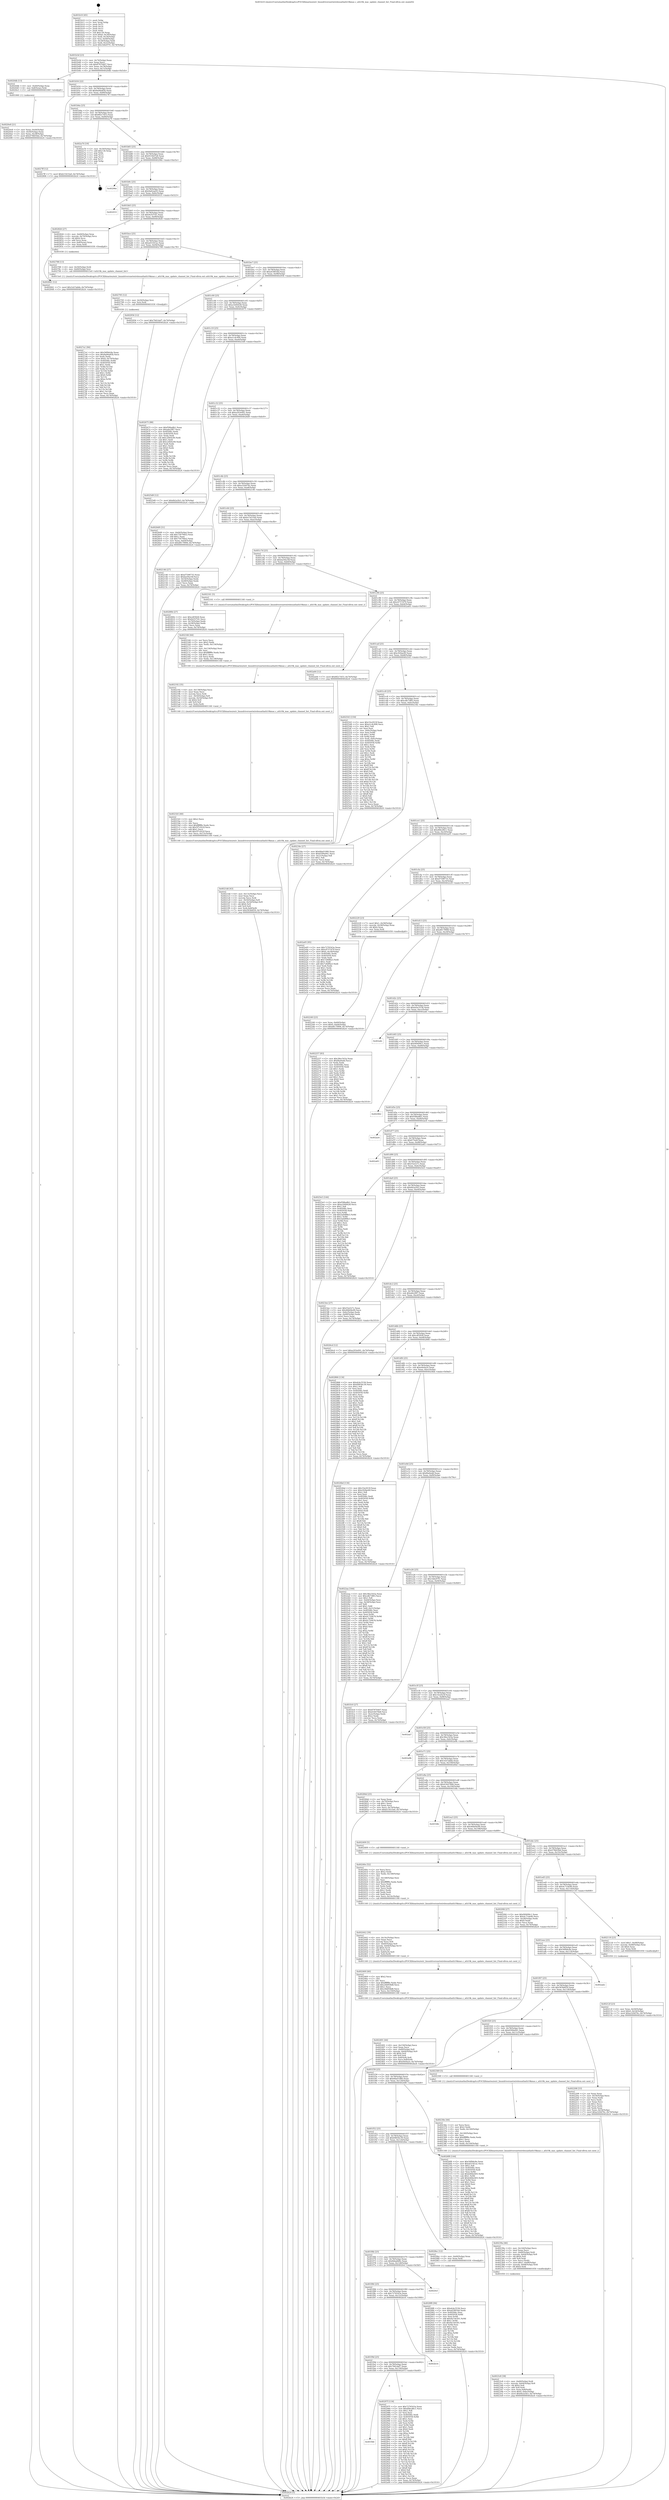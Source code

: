 digraph "0x401b10" {
  label = "0x401b10 (/mnt/c/Users/mathe/Desktop/tcc/POCII/binaries/extr_linuxdriversnetwirelessathath10kmac.c_ath10k_mac_update_channel_list_Final-ollvm.out::main(0))"
  labelloc = "t"
  node[shape=record]

  Entry [label="",width=0.3,height=0.3,shape=circle,fillcolor=black,style=filled]
  "0x401b3d" [label="{
     0x401b3d [23]\l
     | [instrs]\l
     &nbsp;&nbsp;0x401b3d \<+3\>: mov -0x74(%rbp),%eax\l
     &nbsp;&nbsp;0x401b40 \<+2\>: mov %eax,%ecx\l
     &nbsp;&nbsp;0x401b42 \<+6\>: sub $0x87870407,%ecx\l
     &nbsp;&nbsp;0x401b48 \<+3\>: mov %eax,-0x78(%rbp)\l
     &nbsp;&nbsp;0x401b4b \<+3\>: mov %ecx,-0x7c(%rbp)\l
     &nbsp;&nbsp;0x401b4e \<+6\>: je 00000000004020db \<main+0x5cb\>\l
  }"]
  "0x4020db" [label="{
     0x4020db [13]\l
     | [instrs]\l
     &nbsp;&nbsp;0x4020db \<+4\>: mov -0x40(%rbp),%rax\l
     &nbsp;&nbsp;0x4020df \<+4\>: mov 0x8(%rax),%rdi\l
     &nbsp;&nbsp;0x4020e3 \<+5\>: call 0000000000401060 \<atoi@plt\>\l
     | [calls]\l
     &nbsp;&nbsp;0x401060 \{1\} (unknown)\l
  }"]
  "0x401b54" [label="{
     0x401b54 [22]\l
     | [instrs]\l
     &nbsp;&nbsp;0x401b54 \<+5\>: jmp 0000000000401b59 \<main+0x49\>\l
     &nbsp;&nbsp;0x401b59 \<+3\>: mov -0x78(%rbp),%eax\l
     &nbsp;&nbsp;0x401b5c \<+5\>: sub $0x8a06a85b,%eax\l
     &nbsp;&nbsp;0x401b61 \<+3\>: mov %eax,-0x80(%rbp)\l
     &nbsp;&nbsp;0x401b64 \<+6\>: je 00000000004027ff \<main+0xcef\>\l
  }"]
  Exit [label="",width=0.3,height=0.3,shape=circle,fillcolor=black,style=filled,peripheries=2]
  "0x4027ff" [label="{
     0x4027ff [12]\l
     | [instrs]\l
     &nbsp;&nbsp;0x4027ff \<+7\>: movl $0xb15433a0,-0x74(%rbp)\l
     &nbsp;&nbsp;0x402806 \<+5\>: jmp 0000000000402b24 \<main+0x1014\>\l
  }"]
  "0x401b6a" [label="{
     0x401b6a [25]\l
     | [instrs]\l
     &nbsp;&nbsp;0x401b6a \<+5\>: jmp 0000000000401b6f \<main+0x5f\>\l
     &nbsp;&nbsp;0x401b6f \<+3\>: mov -0x78(%rbp),%eax\l
     &nbsp;&nbsp;0x401b72 \<+5\>: sub $0x8f2c7d53,%eax\l
     &nbsp;&nbsp;0x401b77 \<+6\>: mov %eax,-0x84(%rbp)\l
     &nbsp;&nbsp;0x401b7d \<+6\>: je 0000000000402a70 \<main+0xf60\>\l
  }"]
  "0x401fb6" [label="{
     0x401fb6\l
  }", style=dashed]
  "0x402a70" [label="{
     0x402a70 [19]\l
     | [instrs]\l
     &nbsp;&nbsp;0x402a70 \<+3\>: mov -0x30(%rbp),%eax\l
     &nbsp;&nbsp;0x402a73 \<+7\>: add $0x130,%rsp\l
     &nbsp;&nbsp;0x402a7a \<+1\>: pop %rbx\l
     &nbsp;&nbsp;0x402a7b \<+2\>: pop %r12\l
     &nbsp;&nbsp;0x402a7d \<+2\>: pop %r14\l
     &nbsp;&nbsp;0x402a7f \<+2\>: pop %r15\l
     &nbsp;&nbsp;0x402a81 \<+1\>: pop %rbp\l
     &nbsp;&nbsp;0x402a82 \<+1\>: ret\l
  }"]
  "0x401b83" [label="{
     0x401b83 [25]\l
     | [instrs]\l
     &nbsp;&nbsp;0x401b83 \<+5\>: jmp 0000000000401b88 \<main+0x78\>\l
     &nbsp;&nbsp;0x401b88 \<+3\>: mov -0x78(%rbp),%eax\l
     &nbsp;&nbsp;0x401b8b \<+5\>: sub $0x9330d7e8,%eax\l
     &nbsp;&nbsp;0x401b90 \<+6\>: mov %eax,-0x88(%rbp)\l
     &nbsp;&nbsp;0x401b96 \<+6\>: je 000000000040296e \<main+0xe5e\>\l
  }"]
  "0x40297f" [label="{
     0x40297f [134]\l
     | [instrs]\l
     &nbsp;&nbsp;0x40297f \<+5\>: mov $0x7276543a,%eax\l
     &nbsp;&nbsp;0x402984 \<+5\>: mov $0xd0bcd6c1,%ecx\l
     &nbsp;&nbsp;0x402989 \<+2\>: mov $0x1,%dl\l
     &nbsp;&nbsp;0x40298b \<+2\>: xor %esi,%esi\l
     &nbsp;&nbsp;0x40298d \<+7\>: mov 0x40506c,%edi\l
     &nbsp;&nbsp;0x402994 \<+8\>: mov 0x405058,%r8d\l
     &nbsp;&nbsp;0x40299c \<+3\>: sub $0x1,%esi\l
     &nbsp;&nbsp;0x40299f \<+3\>: mov %edi,%r9d\l
     &nbsp;&nbsp;0x4029a2 \<+3\>: add %esi,%r9d\l
     &nbsp;&nbsp;0x4029a5 \<+4\>: imul %r9d,%edi\l
     &nbsp;&nbsp;0x4029a9 \<+3\>: and $0x1,%edi\l
     &nbsp;&nbsp;0x4029ac \<+3\>: cmp $0x0,%edi\l
     &nbsp;&nbsp;0x4029af \<+4\>: sete %r10b\l
     &nbsp;&nbsp;0x4029b3 \<+4\>: cmp $0xa,%r8d\l
     &nbsp;&nbsp;0x4029b7 \<+4\>: setl %r11b\l
     &nbsp;&nbsp;0x4029bb \<+3\>: mov %r10b,%bl\l
     &nbsp;&nbsp;0x4029be \<+3\>: xor $0xff,%bl\l
     &nbsp;&nbsp;0x4029c1 \<+3\>: mov %r11b,%r14b\l
     &nbsp;&nbsp;0x4029c4 \<+4\>: xor $0xff,%r14b\l
     &nbsp;&nbsp;0x4029c8 \<+3\>: xor $0x0,%dl\l
     &nbsp;&nbsp;0x4029cb \<+3\>: mov %bl,%r15b\l
     &nbsp;&nbsp;0x4029ce \<+4\>: and $0x0,%r15b\l
     &nbsp;&nbsp;0x4029d2 \<+3\>: and %dl,%r10b\l
     &nbsp;&nbsp;0x4029d5 \<+3\>: mov %r14b,%r12b\l
     &nbsp;&nbsp;0x4029d8 \<+4\>: and $0x0,%r12b\l
     &nbsp;&nbsp;0x4029dc \<+3\>: and %dl,%r11b\l
     &nbsp;&nbsp;0x4029df \<+3\>: or %r10b,%r15b\l
     &nbsp;&nbsp;0x4029e2 \<+3\>: or %r11b,%r12b\l
     &nbsp;&nbsp;0x4029e5 \<+3\>: xor %r12b,%r15b\l
     &nbsp;&nbsp;0x4029e8 \<+3\>: or %r14b,%bl\l
     &nbsp;&nbsp;0x4029eb \<+3\>: xor $0xff,%bl\l
     &nbsp;&nbsp;0x4029ee \<+3\>: or $0x0,%dl\l
     &nbsp;&nbsp;0x4029f1 \<+2\>: and %dl,%bl\l
     &nbsp;&nbsp;0x4029f3 \<+3\>: or %bl,%r15b\l
     &nbsp;&nbsp;0x4029f6 \<+4\>: test $0x1,%r15b\l
     &nbsp;&nbsp;0x4029fa \<+3\>: cmovne %ecx,%eax\l
     &nbsp;&nbsp;0x4029fd \<+3\>: mov %eax,-0x74(%rbp)\l
     &nbsp;&nbsp;0x402a00 \<+5\>: jmp 0000000000402b24 \<main+0x1014\>\l
  }"]
  "0x40296e" [label="{
     0x40296e\l
  }", style=dashed]
  "0x401b9c" [label="{
     0x401b9c [25]\l
     | [instrs]\l
     &nbsp;&nbsp;0x401b9c \<+5\>: jmp 0000000000401ba1 \<main+0x91\>\l
     &nbsp;&nbsp;0x401ba1 \<+3\>: mov -0x78(%rbp),%eax\l
     &nbsp;&nbsp;0x401ba4 \<+5\>: sub $0x9a62ae93,%eax\l
     &nbsp;&nbsp;0x401ba9 \<+6\>: mov %eax,-0x8c(%rbp)\l
     &nbsp;&nbsp;0x401baf \<+6\>: je 0000000000402033 \<main+0x523\>\l
  }"]
  "0x401f9d" [label="{
     0x401f9d [25]\l
     | [instrs]\l
     &nbsp;&nbsp;0x401f9d \<+5\>: jmp 0000000000401fa2 \<main+0x492\>\l
     &nbsp;&nbsp;0x401fa2 \<+3\>: mov -0x78(%rbp),%eax\l
     &nbsp;&nbsp;0x401fa5 \<+5\>: sub $0x79d1daf7,%eax\l
     &nbsp;&nbsp;0x401faa \<+6\>: mov %eax,-0x130(%rbp)\l
     &nbsp;&nbsp;0x401fb0 \<+6\>: je 000000000040297f \<main+0xe6f\>\l
  }"]
  "0x402033" [label="{
     0x402033\l
  }", style=dashed]
  "0x401bb5" [label="{
     0x401bb5 [25]\l
     | [instrs]\l
     &nbsp;&nbsp;0x401bb5 \<+5\>: jmp 0000000000401bba \<main+0xaa\>\l
     &nbsp;&nbsp;0x401bba \<+3\>: mov -0x78(%rbp),%eax\l
     &nbsp;&nbsp;0x401bbd \<+5\>: sub $0x9cf1f7d1,%eax\l
     &nbsp;&nbsp;0x401bc2 \<+6\>: mov %eax,-0x90(%rbp)\l
     &nbsp;&nbsp;0x401bc8 \<+6\>: je 0000000000402826 \<main+0xd16\>\l
  }"]
  "0x402b16" [label="{
     0x402b16\l
  }", style=dashed]
  "0x402826" [label="{
     0x402826 [27]\l
     | [instrs]\l
     &nbsp;&nbsp;0x402826 \<+4\>: mov -0x60(%rbp),%rax\l
     &nbsp;&nbsp;0x40282a \<+4\>: movslq -0x70(%rbp),%rcx\l
     &nbsp;&nbsp;0x40282e \<+4\>: shl $0x4,%rcx\l
     &nbsp;&nbsp;0x402832 \<+3\>: add %rcx,%rax\l
     &nbsp;&nbsp;0x402835 \<+4\>: mov 0x8(%rax),%rax\l
     &nbsp;&nbsp;0x402839 \<+3\>: mov %rax,%rdi\l
     &nbsp;&nbsp;0x40283c \<+5\>: call 0000000000401030 \<free@plt\>\l
     | [calls]\l
     &nbsp;&nbsp;0x401030 \{1\} (unknown)\l
  }"]
  "0x401bce" [label="{
     0x401bce [25]\l
     | [instrs]\l
     &nbsp;&nbsp;0x401bce \<+5\>: jmp 0000000000401bd3 \<main+0xc3\>\l
     &nbsp;&nbsp;0x401bd3 \<+3\>: mov -0x78(%rbp),%eax\l
     &nbsp;&nbsp;0x401bd6 \<+5\>: sub $0xa03341ac,%eax\l
     &nbsp;&nbsp;0x401bdb \<+6\>: mov %eax,-0x94(%rbp)\l
     &nbsp;&nbsp;0x401be1 \<+6\>: je 0000000000402788 \<main+0xc78\>\l
  }"]
  "0x401f84" [label="{
     0x401f84 [25]\l
     | [instrs]\l
     &nbsp;&nbsp;0x401f84 \<+5\>: jmp 0000000000401f89 \<main+0x479\>\l
     &nbsp;&nbsp;0x401f89 \<+3\>: mov -0x78(%rbp),%eax\l
     &nbsp;&nbsp;0x401f8c \<+5\>: sub $0x7276543a,%eax\l
     &nbsp;&nbsp;0x401f91 \<+6\>: mov %eax,-0x12c(%rbp)\l
     &nbsp;&nbsp;0x401f97 \<+6\>: je 0000000000402b16 \<main+0x1006\>\l
  }"]
  "0x402788" [label="{
     0x402788 [13]\l
     | [instrs]\l
     &nbsp;&nbsp;0x402788 \<+4\>: mov -0x50(%rbp),%rdi\l
     &nbsp;&nbsp;0x40278c \<+4\>: mov -0x60(%rbp),%rsi\l
     &nbsp;&nbsp;0x402790 \<+5\>: call 00000000004015e0 \<ath10k_mac_update_channel_list\>\l
     | [calls]\l
     &nbsp;&nbsp;0x4015e0 \{1\} (/mnt/c/Users/mathe/Desktop/tcc/POCII/binaries/extr_linuxdriversnetwirelessathath10kmac.c_ath10k_mac_update_channel_list_Final-ollvm.out::ath10k_mac_update_channel_list)\l
  }"]
  "0x401be7" [label="{
     0x401be7 [25]\l
     | [instrs]\l
     &nbsp;&nbsp;0x401be7 \<+5\>: jmp 0000000000401bec \<main+0xdc\>\l
     &nbsp;&nbsp;0x401bec \<+3\>: mov -0x78(%rbp),%eax\l
     &nbsp;&nbsp;0x401bef \<+5\>: sub $0xa03f654d,%eax\l
     &nbsp;&nbsp;0x401bf4 \<+6\>: mov %eax,-0x98(%rbp)\l
     &nbsp;&nbsp;0x401bfa \<+6\>: je 0000000000402956 \<main+0xe46\>\l
  }"]
  "0x4020cf" [label="{
     0x4020cf\l
  }", style=dashed]
  "0x402956" [label="{
     0x402956 [12]\l
     | [instrs]\l
     &nbsp;&nbsp;0x402956 \<+7\>: movl $0x79d1daf7,-0x74(%rbp)\l
     &nbsp;&nbsp;0x40295d \<+5\>: jmp 0000000000402b24 \<main+0x1014\>\l
  }"]
  "0x401c00" [label="{
     0x401c00 [25]\l
     | [instrs]\l
     &nbsp;&nbsp;0x401c00 \<+5\>: jmp 0000000000401c05 \<main+0xf5\>\l
     &nbsp;&nbsp;0x401c05 \<+3\>: mov -0x78(%rbp),%eax\l
     &nbsp;&nbsp;0x401c08 \<+5\>: sub $0xa1b94428,%eax\l
     &nbsp;&nbsp;0x401c0d \<+6\>: mov %eax,-0x9c(%rbp)\l
     &nbsp;&nbsp;0x401c13 \<+6\>: je 0000000000402675 \<main+0xb65\>\l
  }"]
  "0x4028f8" [label="{
     0x4028f8 [94]\l
     | [instrs]\l
     &nbsp;&nbsp;0x4028f8 \<+5\>: mov $0xdcbc5536,%ecx\l
     &nbsp;&nbsp;0x4028fd \<+5\>: mov $0xa03f654d,%edx\l
     &nbsp;&nbsp;0x402902 \<+7\>: mov 0x40506c,%esi\l
     &nbsp;&nbsp;0x402909 \<+8\>: mov 0x405058,%r8d\l
     &nbsp;&nbsp;0x402911 \<+3\>: mov %esi,%r9d\l
     &nbsp;&nbsp;0x402914 \<+7\>: add $0x9a7e6301,%r9d\l
     &nbsp;&nbsp;0x40291b \<+4\>: sub $0x1,%r9d\l
     &nbsp;&nbsp;0x40291f \<+7\>: sub $0x9a7e6301,%r9d\l
     &nbsp;&nbsp;0x402926 \<+4\>: imul %r9d,%esi\l
     &nbsp;&nbsp;0x40292a \<+3\>: and $0x1,%esi\l
     &nbsp;&nbsp;0x40292d \<+3\>: cmp $0x0,%esi\l
     &nbsp;&nbsp;0x402930 \<+4\>: sete %r10b\l
     &nbsp;&nbsp;0x402934 \<+4\>: cmp $0xa,%r8d\l
     &nbsp;&nbsp;0x402938 \<+4\>: setl %r11b\l
     &nbsp;&nbsp;0x40293c \<+3\>: mov %r10b,%bl\l
     &nbsp;&nbsp;0x40293f \<+3\>: and %r11b,%bl\l
     &nbsp;&nbsp;0x402942 \<+3\>: xor %r11b,%r10b\l
     &nbsp;&nbsp;0x402945 \<+3\>: or %r10b,%bl\l
     &nbsp;&nbsp;0x402948 \<+3\>: test $0x1,%bl\l
     &nbsp;&nbsp;0x40294b \<+3\>: cmovne %edx,%ecx\l
     &nbsp;&nbsp;0x40294e \<+3\>: mov %ecx,-0x74(%rbp)\l
     &nbsp;&nbsp;0x402951 \<+5\>: jmp 0000000000402b24 \<main+0x1014\>\l
  }"]
  "0x402675" [label="{
     0x402675 [88]\l
     | [instrs]\l
     &nbsp;&nbsp;0x402675 \<+5\>: mov $0xf58ba8b1,%eax\l
     &nbsp;&nbsp;0x40267a \<+5\>: mov $0xa6e2f87,%ecx\l
     &nbsp;&nbsp;0x40267f \<+7\>: mov 0x40506c,%edx\l
     &nbsp;&nbsp;0x402686 \<+7\>: mov 0x405058,%esi\l
     &nbsp;&nbsp;0x40268d \<+2\>: mov %edx,%edi\l
     &nbsp;&nbsp;0x40268f \<+6\>: sub $0xc20b4c00,%edi\l
     &nbsp;&nbsp;0x402695 \<+3\>: sub $0x1,%edi\l
     &nbsp;&nbsp;0x402698 \<+6\>: add $0xc20b4c00,%edi\l
     &nbsp;&nbsp;0x40269e \<+3\>: imul %edi,%edx\l
     &nbsp;&nbsp;0x4026a1 \<+3\>: and $0x1,%edx\l
     &nbsp;&nbsp;0x4026a4 \<+3\>: cmp $0x0,%edx\l
     &nbsp;&nbsp;0x4026a7 \<+4\>: sete %r8b\l
     &nbsp;&nbsp;0x4026ab \<+3\>: cmp $0xa,%esi\l
     &nbsp;&nbsp;0x4026ae \<+4\>: setl %r9b\l
     &nbsp;&nbsp;0x4026b2 \<+3\>: mov %r8b,%r10b\l
     &nbsp;&nbsp;0x4026b5 \<+3\>: and %r9b,%r10b\l
     &nbsp;&nbsp;0x4026b8 \<+3\>: xor %r9b,%r8b\l
     &nbsp;&nbsp;0x4026bb \<+3\>: or %r8b,%r10b\l
     &nbsp;&nbsp;0x4026be \<+4\>: test $0x1,%r10b\l
     &nbsp;&nbsp;0x4026c2 \<+3\>: cmovne %ecx,%eax\l
     &nbsp;&nbsp;0x4026c5 \<+3\>: mov %eax,-0x74(%rbp)\l
     &nbsp;&nbsp;0x4026c8 \<+5\>: jmp 0000000000402b24 \<main+0x1014\>\l
  }"]
  "0x401c19" [label="{
     0x401c19 [25]\l
     | [instrs]\l
     &nbsp;&nbsp;0x401c19 \<+5\>: jmp 0000000000401c1e \<main+0x10e\>\l
     &nbsp;&nbsp;0x401c1e \<+3\>: mov -0x78(%rbp),%eax\l
     &nbsp;&nbsp;0x401c21 \<+5\>: sub $0xa1c4c490,%eax\l
     &nbsp;&nbsp;0x401c26 \<+6\>: mov %eax,-0xa0(%rbp)\l
     &nbsp;&nbsp;0x401c2c \<+6\>: je 00000000004025d9 \<main+0xac9\>\l
  }"]
  "0x401f6b" [label="{
     0x401f6b [25]\l
     | [instrs]\l
     &nbsp;&nbsp;0x401f6b \<+5\>: jmp 0000000000401f70 \<main+0x460\>\l
     &nbsp;&nbsp;0x401f70 \<+3\>: mov -0x78(%rbp),%eax\l
     &nbsp;&nbsp;0x401f73 \<+5\>: sub $0x6bba8d9c,%eax\l
     &nbsp;&nbsp;0x401f78 \<+6\>: mov %eax,-0x128(%rbp)\l
     &nbsp;&nbsp;0x401f7e \<+6\>: je 00000000004020cf \<main+0x5bf\>\l
  }"]
  "0x4025d9" [label="{
     0x4025d9 [12]\l
     | [instrs]\l
     &nbsp;&nbsp;0x4025d9 \<+7\>: movl $0x6b2a5b3,-0x74(%rbp)\l
     &nbsp;&nbsp;0x4025e0 \<+5\>: jmp 0000000000402b24 \<main+0x1014\>\l
  }"]
  "0x401c32" [label="{
     0x401c32 [25]\l
     | [instrs]\l
     &nbsp;&nbsp;0x401c32 \<+5\>: jmp 0000000000401c37 \<main+0x127\>\l
     &nbsp;&nbsp;0x401c37 \<+3\>: mov -0x78(%rbp),%eax\l
     &nbsp;&nbsp;0x401c3a \<+5\>: sub $0xa293e091,%eax\l
     &nbsp;&nbsp;0x401c3f \<+6\>: mov %eax,-0xa4(%rbp)\l
     &nbsp;&nbsp;0x401c45 \<+6\>: je 00000000004026d9 \<main+0xbc9\>\l
  }"]
  "0x4028ec" [label="{
     0x4028ec [12]\l
     | [instrs]\l
     &nbsp;&nbsp;0x4028ec \<+4\>: mov -0x60(%rbp),%rax\l
     &nbsp;&nbsp;0x4028f0 \<+3\>: mov %rax,%rdi\l
     &nbsp;&nbsp;0x4028f3 \<+5\>: call 0000000000401030 \<free@plt\>\l
     | [calls]\l
     &nbsp;&nbsp;0x401030 \{1\} (unknown)\l
  }"]
  "0x4026d9" [label="{
     0x4026d9 [31]\l
     | [instrs]\l
     &nbsp;&nbsp;0x4026d9 \<+3\>: mov -0x64(%rbp),%eax\l
     &nbsp;&nbsp;0x4026dc \<+5\>: add $0x75679de2,%eax\l
     &nbsp;&nbsp;0x4026e1 \<+3\>: add $0x1,%eax\l
     &nbsp;&nbsp;0x4026e4 \<+5\>: sub $0x75679de2,%eax\l
     &nbsp;&nbsp;0x4026e9 \<+3\>: mov %eax,-0x64(%rbp)\l
     &nbsp;&nbsp;0x4026ec \<+7\>: movl $0xd817f908,-0x74(%rbp)\l
     &nbsp;&nbsp;0x4026f3 \<+5\>: jmp 0000000000402b24 \<main+0x1014\>\l
  }"]
  "0x401c4b" [label="{
     0x401c4b [25]\l
     | [instrs]\l
     &nbsp;&nbsp;0x401c4b \<+5\>: jmp 0000000000401c50 \<main+0x140\>\l
     &nbsp;&nbsp;0x401c50 \<+3\>: mov -0x78(%rbp),%eax\l
     &nbsp;&nbsp;0x401c53 \<+5\>: sub $0xa320d76c,%eax\l
     &nbsp;&nbsp;0x401c58 \<+6\>: mov %eax,-0xa8(%rbp)\l
     &nbsp;&nbsp;0x401c5e \<+6\>: je 0000000000402146 \<main+0x636\>\l
  }"]
  "0x402841" [label="{
     0x402841 [12]\l
     | [instrs]\l
     &nbsp;&nbsp;0x402841 \<+7\>: movl $0x3cb7abbb,-0x74(%rbp)\l
     &nbsp;&nbsp;0x402848 \<+5\>: jmp 0000000000402b24 \<main+0x1014\>\l
  }"]
  "0x402146" [label="{
     0x402146 [27]\l
     | [instrs]\l
     &nbsp;&nbsp;0x402146 \<+5\>: mov $0xd7598735,%eax\l
     &nbsp;&nbsp;0x40214b \<+5\>: mov $0xba59a16f,%ecx\l
     &nbsp;&nbsp;0x402150 \<+3\>: mov -0x54(%rbp),%edx\l
     &nbsp;&nbsp;0x402153 \<+3\>: cmp -0x48(%rbp),%edx\l
     &nbsp;&nbsp;0x402156 \<+3\>: cmovl %ecx,%eax\l
     &nbsp;&nbsp;0x402159 \<+3\>: mov %eax,-0x74(%rbp)\l
     &nbsp;&nbsp;0x40215c \<+5\>: jmp 0000000000402b24 \<main+0x1014\>\l
  }"]
  "0x401c64" [label="{
     0x401c64 [25]\l
     | [instrs]\l
     &nbsp;&nbsp;0x401c64 \<+5\>: jmp 0000000000401c69 \<main+0x159\>\l
     &nbsp;&nbsp;0x401c69 \<+3\>: mov -0x78(%rbp),%eax\l
     &nbsp;&nbsp;0x401c6c \<+5\>: sub $0xb15433a0,%eax\l
     &nbsp;&nbsp;0x401c71 \<+6\>: mov %eax,-0xac(%rbp)\l
     &nbsp;&nbsp;0x401c77 \<+6\>: je 000000000040280b \<main+0xcfb\>\l
  }"]
  "0x4027a1" [label="{
     0x4027a1 [94]\l
     | [instrs]\l
     &nbsp;&nbsp;0x4027a1 \<+5\>: mov $0x56f9dc8a,%eax\l
     &nbsp;&nbsp;0x4027a6 \<+5\>: mov $0x8a06a85b,%ecx\l
     &nbsp;&nbsp;0x4027ab \<+2\>: xor %edx,%edx\l
     &nbsp;&nbsp;0x4027ad \<+7\>: movl $0x0,-0x70(%rbp)\l
     &nbsp;&nbsp;0x4027b4 \<+8\>: mov 0x40506c,%r8d\l
     &nbsp;&nbsp;0x4027bc \<+8\>: mov 0x405058,%r9d\l
     &nbsp;&nbsp;0x4027c4 \<+3\>: sub $0x1,%edx\l
     &nbsp;&nbsp;0x4027c7 \<+3\>: mov %r8d,%r10d\l
     &nbsp;&nbsp;0x4027ca \<+3\>: add %edx,%r10d\l
     &nbsp;&nbsp;0x4027cd \<+4\>: imul %r10d,%r8d\l
     &nbsp;&nbsp;0x4027d1 \<+4\>: and $0x1,%r8d\l
     &nbsp;&nbsp;0x4027d5 \<+4\>: cmp $0x0,%r8d\l
     &nbsp;&nbsp;0x4027d9 \<+4\>: sete %r11b\l
     &nbsp;&nbsp;0x4027dd \<+4\>: cmp $0xa,%r9d\l
     &nbsp;&nbsp;0x4027e1 \<+3\>: setl %bl\l
     &nbsp;&nbsp;0x4027e4 \<+3\>: mov %r11b,%r14b\l
     &nbsp;&nbsp;0x4027e7 \<+3\>: and %bl,%r14b\l
     &nbsp;&nbsp;0x4027ea \<+3\>: xor %bl,%r11b\l
     &nbsp;&nbsp;0x4027ed \<+3\>: or %r11b,%r14b\l
     &nbsp;&nbsp;0x4027f0 \<+4\>: test $0x1,%r14b\l
     &nbsp;&nbsp;0x4027f4 \<+3\>: cmovne %ecx,%eax\l
     &nbsp;&nbsp;0x4027f7 \<+3\>: mov %eax,-0x74(%rbp)\l
     &nbsp;&nbsp;0x4027fa \<+5\>: jmp 0000000000402b24 \<main+0x1014\>\l
  }"]
  "0x40280b" [label="{
     0x40280b [27]\l
     | [instrs]\l
     &nbsp;&nbsp;0x40280b \<+5\>: mov $0xcdf3928,%eax\l
     &nbsp;&nbsp;0x402810 \<+5\>: mov $0x9cf1f7d1,%ecx\l
     &nbsp;&nbsp;0x402815 \<+3\>: mov -0x70(%rbp),%edx\l
     &nbsp;&nbsp;0x402818 \<+3\>: cmp -0x58(%rbp),%edx\l
     &nbsp;&nbsp;0x40281b \<+3\>: cmovl %ecx,%eax\l
     &nbsp;&nbsp;0x40281e \<+3\>: mov %eax,-0x74(%rbp)\l
     &nbsp;&nbsp;0x402821 \<+5\>: jmp 0000000000402b24 \<main+0x1014\>\l
  }"]
  "0x401c7d" [label="{
     0x401c7d [25]\l
     | [instrs]\l
     &nbsp;&nbsp;0x401c7d \<+5\>: jmp 0000000000401c82 \<main+0x172\>\l
     &nbsp;&nbsp;0x401c82 \<+3\>: mov -0x78(%rbp),%eax\l
     &nbsp;&nbsp;0x401c85 \<+5\>: sub $0xba59a16f,%eax\l
     &nbsp;&nbsp;0x401c8a \<+6\>: mov %eax,-0xb0(%rbp)\l
     &nbsp;&nbsp;0x401c90 \<+6\>: je 0000000000402161 \<main+0x651\>\l
  }"]
  "0x402795" [label="{
     0x402795 [12]\l
     | [instrs]\l
     &nbsp;&nbsp;0x402795 \<+4\>: mov -0x50(%rbp),%rsi\l
     &nbsp;&nbsp;0x402799 \<+3\>: mov %rsi,%rdi\l
     &nbsp;&nbsp;0x40279c \<+5\>: call 0000000000401030 \<free@plt\>\l
     | [calls]\l
     &nbsp;&nbsp;0x401030 \{1\} (unknown)\l
  }"]
  "0x402161" [label="{
     0x402161 [5]\l
     | [instrs]\l
     &nbsp;&nbsp;0x402161 \<+5\>: call 0000000000401160 \<next_i\>\l
     | [calls]\l
     &nbsp;&nbsp;0x401160 \{1\} (/mnt/c/Users/mathe/Desktop/tcc/POCII/binaries/extr_linuxdriversnetwirelessathath10kmac.c_ath10k_mac_update_channel_list_Final-ollvm.out::next_i)\l
  }"]
  "0x401c96" [label="{
     0x401c96 [25]\l
     | [instrs]\l
     &nbsp;&nbsp;0x401c96 \<+5\>: jmp 0000000000401c9b \<main+0x18b\>\l
     &nbsp;&nbsp;0x401c9b \<+3\>: mov -0x78(%rbp),%eax\l
     &nbsp;&nbsp;0x401c9e \<+5\>: sub $0xc6757d79,%eax\l
     &nbsp;&nbsp;0x401ca3 \<+6\>: mov %eax,-0xb4(%rbp)\l
     &nbsp;&nbsp;0x401ca9 \<+6\>: je 0000000000402a64 \<main+0xf54\>\l
  }"]
  "0x401f52" [label="{
     0x401f52 [25]\l
     | [instrs]\l
     &nbsp;&nbsp;0x401f52 \<+5\>: jmp 0000000000401f57 \<main+0x447\>\l
     &nbsp;&nbsp;0x401f57 \<+3\>: mov -0x78(%rbp),%eax\l
     &nbsp;&nbsp;0x401f5a \<+5\>: sub $0x69656c39,%eax\l
     &nbsp;&nbsp;0x401f5f \<+6\>: mov %eax,-0x124(%rbp)\l
     &nbsp;&nbsp;0x401f65 \<+6\>: je 00000000004028ec \<main+0xddc\>\l
  }"]
  "0x402a64" [label="{
     0x402a64 [12]\l
     | [instrs]\l
     &nbsp;&nbsp;0x402a64 \<+7\>: movl $0x8f2c7d53,-0x74(%rbp)\l
     &nbsp;&nbsp;0x402a6b \<+5\>: jmp 0000000000402b24 \<main+0x1014\>\l
  }"]
  "0x401caf" [label="{
     0x401caf [25]\l
     | [instrs]\l
     &nbsp;&nbsp;0x401caf \<+5\>: jmp 0000000000401cb4 \<main+0x1a4\>\l
     &nbsp;&nbsp;0x401cb4 \<+3\>: mov -0x78(%rbp),%eax\l
     &nbsp;&nbsp;0x401cb7 \<+5\>: sub $0xc92fae49,%eax\l
     &nbsp;&nbsp;0x401cbc \<+6\>: mov %eax,-0xb8(%rbp)\l
     &nbsp;&nbsp;0x401cc2 \<+6\>: je 0000000000402543 \<main+0xa33\>\l
  }"]
  "0x4026f8" [label="{
     0x4026f8 [144]\l
     | [instrs]\l
     &nbsp;&nbsp;0x4026f8 \<+5\>: mov $0x56f9dc8a,%eax\l
     &nbsp;&nbsp;0x4026fd \<+5\>: mov $0xa03341ac,%ecx\l
     &nbsp;&nbsp;0x402702 \<+2\>: mov $0x1,%dl\l
     &nbsp;&nbsp;0x402704 \<+7\>: mov 0x40506c,%esi\l
     &nbsp;&nbsp;0x40270b \<+7\>: mov 0x405058,%edi\l
     &nbsp;&nbsp;0x402712 \<+3\>: mov %esi,%r8d\l
     &nbsp;&nbsp;0x402715 \<+7\>: sub $0xb46be405,%r8d\l
     &nbsp;&nbsp;0x40271c \<+4\>: sub $0x1,%r8d\l
     &nbsp;&nbsp;0x402720 \<+7\>: add $0xb46be405,%r8d\l
     &nbsp;&nbsp;0x402727 \<+4\>: imul %r8d,%esi\l
     &nbsp;&nbsp;0x40272b \<+3\>: and $0x1,%esi\l
     &nbsp;&nbsp;0x40272e \<+3\>: cmp $0x0,%esi\l
     &nbsp;&nbsp;0x402731 \<+4\>: sete %r9b\l
     &nbsp;&nbsp;0x402735 \<+3\>: cmp $0xa,%edi\l
     &nbsp;&nbsp;0x402738 \<+4\>: setl %r10b\l
     &nbsp;&nbsp;0x40273c \<+3\>: mov %r9b,%r11b\l
     &nbsp;&nbsp;0x40273f \<+4\>: xor $0xff,%r11b\l
     &nbsp;&nbsp;0x402743 \<+3\>: mov %r10b,%bl\l
     &nbsp;&nbsp;0x402746 \<+3\>: xor $0xff,%bl\l
     &nbsp;&nbsp;0x402749 \<+3\>: xor $0x1,%dl\l
     &nbsp;&nbsp;0x40274c \<+3\>: mov %r11b,%r14b\l
     &nbsp;&nbsp;0x40274f \<+4\>: and $0xff,%r14b\l
     &nbsp;&nbsp;0x402753 \<+3\>: and %dl,%r9b\l
     &nbsp;&nbsp;0x402756 \<+3\>: mov %bl,%r15b\l
     &nbsp;&nbsp;0x402759 \<+4\>: and $0xff,%r15b\l
     &nbsp;&nbsp;0x40275d \<+3\>: and %dl,%r10b\l
     &nbsp;&nbsp;0x402760 \<+3\>: or %r9b,%r14b\l
     &nbsp;&nbsp;0x402763 \<+3\>: or %r10b,%r15b\l
     &nbsp;&nbsp;0x402766 \<+3\>: xor %r15b,%r14b\l
     &nbsp;&nbsp;0x402769 \<+3\>: or %bl,%r11b\l
     &nbsp;&nbsp;0x40276c \<+4\>: xor $0xff,%r11b\l
     &nbsp;&nbsp;0x402770 \<+3\>: or $0x1,%dl\l
     &nbsp;&nbsp;0x402773 \<+3\>: and %dl,%r11b\l
     &nbsp;&nbsp;0x402776 \<+3\>: or %r11b,%r14b\l
     &nbsp;&nbsp;0x402779 \<+4\>: test $0x1,%r14b\l
     &nbsp;&nbsp;0x40277d \<+3\>: cmovne %ecx,%eax\l
     &nbsp;&nbsp;0x402780 \<+3\>: mov %eax,-0x74(%rbp)\l
     &nbsp;&nbsp;0x402783 \<+5\>: jmp 0000000000402b24 \<main+0x1014\>\l
  }"]
  "0x402543" [label="{
     0x402543 [150]\l
     | [instrs]\l
     &nbsp;&nbsp;0x402543 \<+5\>: mov $0x33e2f23f,%eax\l
     &nbsp;&nbsp;0x402548 \<+5\>: mov $0xa1c4c490,%ecx\l
     &nbsp;&nbsp;0x40254d \<+2\>: mov $0x1,%dl\l
     &nbsp;&nbsp;0x40254f \<+2\>: xor %esi,%esi\l
     &nbsp;&nbsp;0x402551 \<+3\>: mov -0x6c(%rbp),%edi\l
     &nbsp;&nbsp;0x402554 \<+3\>: mov %esi,%r8d\l
     &nbsp;&nbsp;0x402557 \<+4\>: sub $0x1,%r8d\l
     &nbsp;&nbsp;0x40255b \<+3\>: sub %r8d,%edi\l
     &nbsp;&nbsp;0x40255e \<+3\>: mov %edi,-0x6c(%rbp)\l
     &nbsp;&nbsp;0x402561 \<+7\>: mov 0x40506c,%edi\l
     &nbsp;&nbsp;0x402568 \<+8\>: mov 0x405058,%r8d\l
     &nbsp;&nbsp;0x402570 \<+3\>: sub $0x1,%esi\l
     &nbsp;&nbsp;0x402573 \<+3\>: mov %edi,%r9d\l
     &nbsp;&nbsp;0x402576 \<+3\>: add %esi,%r9d\l
     &nbsp;&nbsp;0x402579 \<+4\>: imul %r9d,%edi\l
     &nbsp;&nbsp;0x40257d \<+3\>: and $0x1,%edi\l
     &nbsp;&nbsp;0x402580 \<+3\>: cmp $0x0,%edi\l
     &nbsp;&nbsp;0x402583 \<+4\>: sete %r10b\l
     &nbsp;&nbsp;0x402587 \<+4\>: cmp $0xa,%r8d\l
     &nbsp;&nbsp;0x40258b \<+4\>: setl %r11b\l
     &nbsp;&nbsp;0x40258f \<+3\>: mov %r10b,%bl\l
     &nbsp;&nbsp;0x402592 \<+3\>: xor $0xff,%bl\l
     &nbsp;&nbsp;0x402595 \<+3\>: mov %r11b,%r14b\l
     &nbsp;&nbsp;0x402598 \<+4\>: xor $0xff,%r14b\l
     &nbsp;&nbsp;0x40259c \<+3\>: xor $0x0,%dl\l
     &nbsp;&nbsp;0x40259f \<+3\>: mov %bl,%r15b\l
     &nbsp;&nbsp;0x4025a2 \<+4\>: and $0x0,%r15b\l
     &nbsp;&nbsp;0x4025a6 \<+3\>: and %dl,%r10b\l
     &nbsp;&nbsp;0x4025a9 \<+3\>: mov %r14b,%r12b\l
     &nbsp;&nbsp;0x4025ac \<+4\>: and $0x0,%r12b\l
     &nbsp;&nbsp;0x4025b0 \<+3\>: and %dl,%r11b\l
     &nbsp;&nbsp;0x4025b3 \<+3\>: or %r10b,%r15b\l
     &nbsp;&nbsp;0x4025b6 \<+3\>: or %r11b,%r12b\l
     &nbsp;&nbsp;0x4025b9 \<+3\>: xor %r12b,%r15b\l
     &nbsp;&nbsp;0x4025bc \<+3\>: or %r14b,%bl\l
     &nbsp;&nbsp;0x4025bf \<+3\>: xor $0xff,%bl\l
     &nbsp;&nbsp;0x4025c2 \<+3\>: or $0x0,%dl\l
     &nbsp;&nbsp;0x4025c5 \<+2\>: and %dl,%bl\l
     &nbsp;&nbsp;0x4025c7 \<+3\>: or %bl,%r15b\l
     &nbsp;&nbsp;0x4025ca \<+4\>: test $0x1,%r15b\l
     &nbsp;&nbsp;0x4025ce \<+3\>: cmovne %ecx,%eax\l
     &nbsp;&nbsp;0x4025d1 \<+3\>: mov %eax,-0x74(%rbp)\l
     &nbsp;&nbsp;0x4025d4 \<+5\>: jmp 0000000000402b24 \<main+0x1014\>\l
  }"]
  "0x401cc8" [label="{
     0x401cc8 [25]\l
     | [instrs]\l
     &nbsp;&nbsp;0x401cc8 \<+5\>: jmp 0000000000401ccd \<main+0x1bd\>\l
     &nbsp;&nbsp;0x401ccd \<+3\>: mov -0x78(%rbp),%eax\l
     &nbsp;&nbsp;0x401cd0 \<+5\>: sub $0xcdb73f83,%eax\l
     &nbsp;&nbsp;0x401cd5 \<+6\>: mov %eax,-0xbc(%rbp)\l
     &nbsp;&nbsp;0x401cdb \<+6\>: je 000000000040234e \<main+0x83e\>\l
  }"]
  "0x402491" [label="{
     0x402491 [44]\l
     | [instrs]\l
     &nbsp;&nbsp;0x402491 \<+6\>: mov -0x150(%rbp),%ecx\l
     &nbsp;&nbsp;0x402497 \<+3\>: imul %eax,%ecx\l
     &nbsp;&nbsp;0x40249a \<+4\>: mov -0x60(%rbp),%r8\l
     &nbsp;&nbsp;0x40249e \<+4\>: movslq -0x64(%rbp),%r9\l
     &nbsp;&nbsp;0x4024a2 \<+4\>: shl $0x4,%r9\l
     &nbsp;&nbsp;0x4024a6 \<+3\>: add %r9,%r8\l
     &nbsp;&nbsp;0x4024a9 \<+4\>: mov 0x8(%r8),%r8\l
     &nbsp;&nbsp;0x4024ad \<+4\>: mov %ecx,0x8(%r8)\l
     &nbsp;&nbsp;0x4024b1 \<+7\>: movl $0xe0e0a2e,-0x74(%rbp)\l
     &nbsp;&nbsp;0x4024b8 \<+5\>: jmp 0000000000402b24 \<main+0x1014\>\l
  }"]
  "0x40234e" [label="{
     0x40234e [27]\l
     | [instrs]\l
     &nbsp;&nbsp;0x40234e \<+5\>: mov $0x68a01080,%eax\l
     &nbsp;&nbsp;0x402353 \<+5\>: mov $0x6599a941,%ecx\l
     &nbsp;&nbsp;0x402358 \<+3\>: mov -0x21(%rbp),%dl\l
     &nbsp;&nbsp;0x40235b \<+3\>: test $0x1,%dl\l
     &nbsp;&nbsp;0x40235e \<+3\>: cmovne %ecx,%eax\l
     &nbsp;&nbsp;0x402361 \<+3\>: mov %eax,-0x74(%rbp)\l
     &nbsp;&nbsp;0x402364 \<+5\>: jmp 0000000000402b24 \<main+0x1014\>\l
  }"]
  "0x401ce1" [label="{
     0x401ce1 [25]\l
     | [instrs]\l
     &nbsp;&nbsp;0x401ce1 \<+5\>: jmp 0000000000401ce6 \<main+0x1d6\>\l
     &nbsp;&nbsp;0x401ce6 \<+3\>: mov -0x78(%rbp),%eax\l
     &nbsp;&nbsp;0x401ce9 \<+5\>: sub $0xd0bcd6c1,%eax\l
     &nbsp;&nbsp;0x401cee \<+6\>: mov %eax,-0xc0(%rbp)\l
     &nbsp;&nbsp;0x401cf4 \<+6\>: je 0000000000402a05 \<main+0xef5\>\l
  }"]
  "0x402469" [label="{
     0x402469 [40]\l
     | [instrs]\l
     &nbsp;&nbsp;0x402469 \<+5\>: mov $0x2,%ecx\l
     &nbsp;&nbsp;0x40246e \<+1\>: cltd\l
     &nbsp;&nbsp;0x40246f \<+2\>: idiv %ecx\l
     &nbsp;&nbsp;0x402471 \<+6\>: imul $0xfffffffe,%edx,%ecx\l
     &nbsp;&nbsp;0x402477 \<+6\>: add $0x24b858d8,%ecx\l
     &nbsp;&nbsp;0x40247d \<+3\>: add $0x1,%ecx\l
     &nbsp;&nbsp;0x402480 \<+6\>: sub $0x24b858d8,%ecx\l
     &nbsp;&nbsp;0x402486 \<+6\>: mov %ecx,-0x150(%rbp)\l
     &nbsp;&nbsp;0x40248c \<+5\>: call 0000000000401160 \<next_i\>\l
     | [calls]\l
     &nbsp;&nbsp;0x401160 \{1\} (/mnt/c/Users/mathe/Desktop/tcc/POCII/binaries/extr_linuxdriversnetwirelessathath10kmac.c_ath10k_mac_update_channel_list_Final-ollvm.out::next_i)\l
  }"]
  "0x402a05" [label="{
     0x402a05 [95]\l
     | [instrs]\l
     &nbsp;&nbsp;0x402a05 \<+5\>: mov $0x7276543a,%eax\l
     &nbsp;&nbsp;0x402a0a \<+5\>: mov $0xc6757d79,%ecx\l
     &nbsp;&nbsp;0x402a0f \<+7\>: movl $0x0,-0x30(%rbp)\l
     &nbsp;&nbsp;0x402a16 \<+7\>: mov 0x40506c,%edx\l
     &nbsp;&nbsp;0x402a1d \<+7\>: mov 0x405058,%esi\l
     &nbsp;&nbsp;0x402a24 \<+2\>: mov %edx,%edi\l
     &nbsp;&nbsp;0x402a26 \<+6\>: sub $0x7c8df6a3,%edi\l
     &nbsp;&nbsp;0x402a2c \<+3\>: sub $0x1,%edi\l
     &nbsp;&nbsp;0x402a2f \<+6\>: add $0x7c8df6a3,%edi\l
     &nbsp;&nbsp;0x402a35 \<+3\>: imul %edi,%edx\l
     &nbsp;&nbsp;0x402a38 \<+3\>: and $0x1,%edx\l
     &nbsp;&nbsp;0x402a3b \<+3\>: cmp $0x0,%edx\l
     &nbsp;&nbsp;0x402a3e \<+4\>: sete %r8b\l
     &nbsp;&nbsp;0x402a42 \<+3\>: cmp $0xa,%esi\l
     &nbsp;&nbsp;0x402a45 \<+4\>: setl %r9b\l
     &nbsp;&nbsp;0x402a49 \<+3\>: mov %r8b,%r10b\l
     &nbsp;&nbsp;0x402a4c \<+3\>: and %r9b,%r10b\l
     &nbsp;&nbsp;0x402a4f \<+3\>: xor %r9b,%r8b\l
     &nbsp;&nbsp;0x402a52 \<+3\>: or %r8b,%r10b\l
     &nbsp;&nbsp;0x402a55 \<+4\>: test $0x1,%r10b\l
     &nbsp;&nbsp;0x402a59 \<+3\>: cmovne %ecx,%eax\l
     &nbsp;&nbsp;0x402a5c \<+3\>: mov %eax,-0x74(%rbp)\l
     &nbsp;&nbsp;0x402a5f \<+5\>: jmp 0000000000402b24 \<main+0x1014\>\l
  }"]
  "0x401cfa" [label="{
     0x401cfa [25]\l
     | [instrs]\l
     &nbsp;&nbsp;0x401cfa \<+5\>: jmp 0000000000401cff \<main+0x1ef\>\l
     &nbsp;&nbsp;0x401cff \<+3\>: mov -0x78(%rbp),%eax\l
     &nbsp;&nbsp;0x401d02 \<+5\>: sub $0xd7598735,%eax\l
     &nbsp;&nbsp;0x401d07 \<+6\>: mov %eax,-0xc4(%rbp)\l
     &nbsp;&nbsp;0x401d0d \<+6\>: je 0000000000402229 \<main+0x719\>\l
  }"]
  "0x402442" [label="{
     0x402442 [39]\l
     | [instrs]\l
     &nbsp;&nbsp;0x402442 \<+6\>: mov -0x14c(%rbp),%ecx\l
     &nbsp;&nbsp;0x402448 \<+3\>: imul %eax,%ecx\l
     &nbsp;&nbsp;0x40244b \<+3\>: movslq %ecx,%r8\l
     &nbsp;&nbsp;0x40244e \<+4\>: mov -0x60(%rbp),%r9\l
     &nbsp;&nbsp;0x402452 \<+4\>: movslq -0x64(%rbp),%r10\l
     &nbsp;&nbsp;0x402456 \<+4\>: shl $0x4,%r10\l
     &nbsp;&nbsp;0x40245a \<+3\>: add %r10,%r9\l
     &nbsp;&nbsp;0x40245d \<+4\>: mov 0x8(%r9),%r9\l
     &nbsp;&nbsp;0x402461 \<+3\>: mov %r8,(%r9)\l
     &nbsp;&nbsp;0x402464 \<+5\>: call 0000000000401160 \<next_i\>\l
     | [calls]\l
     &nbsp;&nbsp;0x401160 \{1\} (/mnt/c/Users/mathe/Desktop/tcc/POCII/binaries/extr_linuxdriversnetwirelessathath10kmac.c_ath10k_mac_update_channel_list_Final-ollvm.out::next_i)\l
  }"]
  "0x402229" [label="{
     0x402229 [23]\l
     | [instrs]\l
     &nbsp;&nbsp;0x402229 \<+7\>: movl $0x1,-0x58(%rbp)\l
     &nbsp;&nbsp;0x402230 \<+4\>: movslq -0x58(%rbp),%rax\l
     &nbsp;&nbsp;0x402234 \<+4\>: shl $0x4,%rax\l
     &nbsp;&nbsp;0x402238 \<+3\>: mov %rax,%rdi\l
     &nbsp;&nbsp;0x40223b \<+5\>: call 0000000000401050 \<malloc@plt\>\l
     | [calls]\l
     &nbsp;&nbsp;0x401050 \{1\} (unknown)\l
  }"]
  "0x401d13" [label="{
     0x401d13 [25]\l
     | [instrs]\l
     &nbsp;&nbsp;0x401d13 \<+5\>: jmp 0000000000401d18 \<main+0x208\>\l
     &nbsp;&nbsp;0x401d18 \<+3\>: mov -0x78(%rbp),%eax\l
     &nbsp;&nbsp;0x401d1b \<+5\>: sub $0xd817f908,%eax\l
     &nbsp;&nbsp;0x401d20 \<+6\>: mov %eax,-0xc8(%rbp)\l
     &nbsp;&nbsp;0x401d26 \<+6\>: je 0000000000402257 \<main+0x747\>\l
  }"]
  "0x40240e" [label="{
     0x40240e [52]\l
     | [instrs]\l
     &nbsp;&nbsp;0x40240e \<+2\>: xor %ecx,%ecx\l
     &nbsp;&nbsp;0x402410 \<+5\>: mov $0x2,%edx\l
     &nbsp;&nbsp;0x402415 \<+6\>: mov %edx,-0x148(%rbp)\l
     &nbsp;&nbsp;0x40241b \<+1\>: cltd\l
     &nbsp;&nbsp;0x40241c \<+6\>: mov -0x148(%rbp),%esi\l
     &nbsp;&nbsp;0x402422 \<+2\>: idiv %esi\l
     &nbsp;&nbsp;0x402424 \<+6\>: imul $0xfffffffe,%edx,%edx\l
     &nbsp;&nbsp;0x40242a \<+2\>: mov %ecx,%edi\l
     &nbsp;&nbsp;0x40242c \<+2\>: sub %edx,%edi\l
     &nbsp;&nbsp;0x40242e \<+2\>: mov %ecx,%edx\l
     &nbsp;&nbsp;0x402430 \<+3\>: sub $0x1,%edx\l
     &nbsp;&nbsp;0x402433 \<+2\>: add %edx,%edi\l
     &nbsp;&nbsp;0x402435 \<+2\>: sub %edi,%ecx\l
     &nbsp;&nbsp;0x402437 \<+6\>: mov %ecx,-0x14c(%rbp)\l
     &nbsp;&nbsp;0x40243d \<+5\>: call 0000000000401160 \<next_i\>\l
     | [calls]\l
     &nbsp;&nbsp;0x401160 \{1\} (/mnt/c/Users/mathe/Desktop/tcc/POCII/binaries/extr_linuxdriversnetwirelessathath10kmac.c_ath10k_mac_update_channel_list_Final-ollvm.out::next_i)\l
  }"]
  "0x402257" [label="{
     0x402257 [83]\l
     | [instrs]\l
     &nbsp;&nbsp;0x402257 \<+5\>: mov $0x38ec543a,%eax\l
     &nbsp;&nbsp;0x40225c \<+5\>: mov $0xf6a0edd,%ecx\l
     &nbsp;&nbsp;0x402261 \<+2\>: xor %edx,%edx\l
     &nbsp;&nbsp;0x402263 \<+7\>: mov 0x40506c,%esi\l
     &nbsp;&nbsp;0x40226a \<+7\>: mov 0x405058,%edi\l
     &nbsp;&nbsp;0x402271 \<+3\>: sub $0x1,%edx\l
     &nbsp;&nbsp;0x402274 \<+3\>: mov %esi,%r8d\l
     &nbsp;&nbsp;0x402277 \<+3\>: add %edx,%r8d\l
     &nbsp;&nbsp;0x40227a \<+4\>: imul %r8d,%esi\l
     &nbsp;&nbsp;0x40227e \<+3\>: and $0x1,%esi\l
     &nbsp;&nbsp;0x402281 \<+3\>: cmp $0x0,%esi\l
     &nbsp;&nbsp;0x402284 \<+4\>: sete %r9b\l
     &nbsp;&nbsp;0x402288 \<+3\>: cmp $0xa,%edi\l
     &nbsp;&nbsp;0x40228b \<+4\>: setl %r10b\l
     &nbsp;&nbsp;0x40228f \<+3\>: mov %r9b,%r11b\l
     &nbsp;&nbsp;0x402292 \<+3\>: and %r10b,%r11b\l
     &nbsp;&nbsp;0x402295 \<+3\>: xor %r10b,%r9b\l
     &nbsp;&nbsp;0x402298 \<+3\>: or %r9b,%r11b\l
     &nbsp;&nbsp;0x40229b \<+4\>: test $0x1,%r11b\l
     &nbsp;&nbsp;0x40229f \<+3\>: cmovne %ecx,%eax\l
     &nbsp;&nbsp;0x4022a2 \<+3\>: mov %eax,-0x74(%rbp)\l
     &nbsp;&nbsp;0x4022a5 \<+5\>: jmp 0000000000402b24 \<main+0x1014\>\l
  }"]
  "0x401d2c" [label="{
     0x401d2c [25]\l
     | [instrs]\l
     &nbsp;&nbsp;0x401d2c \<+5\>: jmp 0000000000401d31 \<main+0x221\>\l
     &nbsp;&nbsp;0x401d31 \<+3\>: mov -0x78(%rbp),%eax\l
     &nbsp;&nbsp;0x401d34 \<+5\>: sub $0xdcbc5536,%eax\l
     &nbsp;&nbsp;0x401d39 \<+6\>: mov %eax,-0xcc(%rbp)\l
     &nbsp;&nbsp;0x401d3f \<+6\>: je 0000000000402afe \<main+0xfee\>\l
  }"]
  "0x4023c8" [label="{
     0x4023c8 [38]\l
     | [instrs]\l
     &nbsp;&nbsp;0x4023c8 \<+4\>: mov -0x60(%rbp),%rdi\l
     &nbsp;&nbsp;0x4023cc \<+4\>: movslq -0x64(%rbp),%r8\l
     &nbsp;&nbsp;0x4023d0 \<+4\>: shl $0x4,%r8\l
     &nbsp;&nbsp;0x4023d4 \<+3\>: add %r8,%rdi\l
     &nbsp;&nbsp;0x4023d7 \<+4\>: mov %rax,0x8(%rdi)\l
     &nbsp;&nbsp;0x4023db \<+7\>: movl $0x0,-0x6c(%rbp)\l
     &nbsp;&nbsp;0x4023e2 \<+7\>: movl $0x6b2a5b3,-0x74(%rbp)\l
     &nbsp;&nbsp;0x4023e9 \<+5\>: jmp 0000000000402b24 \<main+0x1014\>\l
  }"]
  "0x402afe" [label="{
     0x402afe\l
  }", style=dashed]
  "0x401d45" [label="{
     0x401d45 [25]\l
     | [instrs]\l
     &nbsp;&nbsp;0x401d45 \<+5\>: jmp 0000000000401d4a \<main+0x23a\>\l
     &nbsp;&nbsp;0x401d4a \<+3\>: mov -0x78(%rbp),%eax\l
     &nbsp;&nbsp;0x401d4d \<+5\>: sub $0xf49499c1,%eax\l
     &nbsp;&nbsp;0x401d52 \<+6\>: mov %eax,-0xd0(%rbp)\l
     &nbsp;&nbsp;0x401d58 \<+6\>: je 0000000000402962 \<main+0xe52\>\l
  }"]
  "0x40239a" [label="{
     0x40239a [46]\l
     | [instrs]\l
     &nbsp;&nbsp;0x40239a \<+6\>: mov -0x144(%rbp),%ecx\l
     &nbsp;&nbsp;0x4023a0 \<+3\>: imul %eax,%ecx\l
     &nbsp;&nbsp;0x4023a3 \<+4\>: mov -0x60(%rbp),%rdi\l
     &nbsp;&nbsp;0x4023a7 \<+4\>: movslq -0x64(%rbp),%r8\l
     &nbsp;&nbsp;0x4023ab \<+4\>: shl $0x4,%r8\l
     &nbsp;&nbsp;0x4023af \<+3\>: add %r8,%rdi\l
     &nbsp;&nbsp;0x4023b2 \<+2\>: mov %ecx,(%rdi)\l
     &nbsp;&nbsp;0x4023b4 \<+7\>: movl $0x1,-0x68(%rbp)\l
     &nbsp;&nbsp;0x4023bb \<+4\>: movslq -0x68(%rbp),%rdi\l
     &nbsp;&nbsp;0x4023bf \<+4\>: shl $0x4,%rdi\l
     &nbsp;&nbsp;0x4023c3 \<+5\>: call 0000000000401050 \<malloc@plt\>\l
     | [calls]\l
     &nbsp;&nbsp;0x401050 \{1\} (unknown)\l
  }"]
  "0x402962" [label="{
     0x402962\l
  }", style=dashed]
  "0x401d5e" [label="{
     0x401d5e [25]\l
     | [instrs]\l
     &nbsp;&nbsp;0x401d5e \<+5\>: jmp 0000000000401d63 \<main+0x253\>\l
     &nbsp;&nbsp;0x401d63 \<+3\>: mov -0x78(%rbp),%eax\l
     &nbsp;&nbsp;0x401d66 \<+5\>: sub $0xf58ba8b1,%eax\l
     &nbsp;&nbsp;0x401d6b \<+6\>: mov %eax,-0xd4(%rbp)\l
     &nbsp;&nbsp;0x401d71 \<+6\>: je 0000000000402ac6 \<main+0xfb6\>\l
  }"]
  "0x40236e" [label="{
     0x40236e [44]\l
     | [instrs]\l
     &nbsp;&nbsp;0x40236e \<+2\>: xor %ecx,%ecx\l
     &nbsp;&nbsp;0x402370 \<+5\>: mov $0x2,%edx\l
     &nbsp;&nbsp;0x402375 \<+6\>: mov %edx,-0x140(%rbp)\l
     &nbsp;&nbsp;0x40237b \<+1\>: cltd\l
     &nbsp;&nbsp;0x40237c \<+6\>: mov -0x140(%rbp),%esi\l
     &nbsp;&nbsp;0x402382 \<+2\>: idiv %esi\l
     &nbsp;&nbsp;0x402384 \<+6\>: imul $0xfffffffe,%edx,%edx\l
     &nbsp;&nbsp;0x40238a \<+3\>: sub $0x1,%ecx\l
     &nbsp;&nbsp;0x40238d \<+2\>: sub %ecx,%edx\l
     &nbsp;&nbsp;0x40238f \<+6\>: mov %edx,-0x144(%rbp)\l
     &nbsp;&nbsp;0x402395 \<+5\>: call 0000000000401160 \<next_i\>\l
     | [calls]\l
     &nbsp;&nbsp;0x401160 \{1\} (/mnt/c/Users/mathe/Desktop/tcc/POCII/binaries/extr_linuxdriversnetwirelessathath10kmac.c_ath10k_mac_update_channel_list_Final-ollvm.out::next_i)\l
  }"]
  "0x402ac6" [label="{
     0x402ac6\l
  }", style=dashed]
  "0x401d77" [label="{
     0x401d77 [25]\l
     | [instrs]\l
     &nbsp;&nbsp;0x401d77 \<+5\>: jmp 0000000000401d7c \<main+0x26c\>\l
     &nbsp;&nbsp;0x401d7c \<+3\>: mov -0x78(%rbp),%eax\l
     &nbsp;&nbsp;0x401d7f \<+5\>: sub $0x675e6f,%eax\l
     &nbsp;&nbsp;0x401d84 \<+6\>: mov %eax,-0xd8(%rbp)\l
     &nbsp;&nbsp;0x401d8a \<+6\>: je 0000000000402a83 \<main+0xf73\>\l
  }"]
  "0x401f39" [label="{
     0x401f39 [25]\l
     | [instrs]\l
     &nbsp;&nbsp;0x401f39 \<+5\>: jmp 0000000000401f3e \<main+0x42e\>\l
     &nbsp;&nbsp;0x401f3e \<+3\>: mov -0x78(%rbp),%eax\l
     &nbsp;&nbsp;0x401f41 \<+5\>: sub $0x68a01080,%eax\l
     &nbsp;&nbsp;0x401f46 \<+6\>: mov %eax,-0x120(%rbp)\l
     &nbsp;&nbsp;0x401f4c \<+6\>: je 00000000004026f8 \<main+0xbe8\>\l
  }"]
  "0x402a83" [label="{
     0x402a83\l
  }", style=dashed]
  "0x401d90" [label="{
     0x401d90 [25]\l
     | [instrs]\l
     &nbsp;&nbsp;0x401d90 \<+5\>: jmp 0000000000401d95 \<main+0x285\>\l
     &nbsp;&nbsp;0x401d95 \<+3\>: mov -0x78(%rbp),%eax\l
     &nbsp;&nbsp;0x401d98 \<+5\>: sub $0x55a527c,%eax\l
     &nbsp;&nbsp;0x401d9d \<+6\>: mov %eax,-0xdc(%rbp)\l
     &nbsp;&nbsp;0x401da3 \<+6\>: je 00000000004025e5 \<main+0xad5\>\l
  }"]
  "0x402369" [label="{
     0x402369 [5]\l
     | [instrs]\l
     &nbsp;&nbsp;0x402369 \<+5\>: call 0000000000401160 \<next_i\>\l
     | [calls]\l
     &nbsp;&nbsp;0x401160 \{1\} (/mnt/c/Users/mathe/Desktop/tcc/POCII/binaries/extr_linuxdriversnetwirelessathath10kmac.c_ath10k_mac_update_channel_list_Final-ollvm.out::next_i)\l
  }"]
  "0x4025e5" [label="{
     0x4025e5 [144]\l
     | [instrs]\l
     &nbsp;&nbsp;0x4025e5 \<+5\>: mov $0xf58ba8b1,%eax\l
     &nbsp;&nbsp;0x4025ea \<+5\>: mov $0xa1b94428,%ecx\l
     &nbsp;&nbsp;0x4025ef \<+2\>: mov $0x1,%dl\l
     &nbsp;&nbsp;0x4025f1 \<+7\>: mov 0x40506c,%esi\l
     &nbsp;&nbsp;0x4025f8 \<+7\>: mov 0x405058,%edi\l
     &nbsp;&nbsp;0x4025ff \<+3\>: mov %esi,%r8d\l
     &nbsp;&nbsp;0x402602 \<+7\>: add $0x5a0d88e3,%r8d\l
     &nbsp;&nbsp;0x402609 \<+4\>: sub $0x1,%r8d\l
     &nbsp;&nbsp;0x40260d \<+7\>: sub $0x5a0d88e3,%r8d\l
     &nbsp;&nbsp;0x402614 \<+4\>: imul %r8d,%esi\l
     &nbsp;&nbsp;0x402618 \<+3\>: and $0x1,%esi\l
     &nbsp;&nbsp;0x40261b \<+3\>: cmp $0x0,%esi\l
     &nbsp;&nbsp;0x40261e \<+4\>: sete %r9b\l
     &nbsp;&nbsp;0x402622 \<+3\>: cmp $0xa,%edi\l
     &nbsp;&nbsp;0x402625 \<+4\>: setl %r10b\l
     &nbsp;&nbsp;0x402629 \<+3\>: mov %r9b,%r11b\l
     &nbsp;&nbsp;0x40262c \<+4\>: xor $0xff,%r11b\l
     &nbsp;&nbsp;0x402630 \<+3\>: mov %r10b,%bl\l
     &nbsp;&nbsp;0x402633 \<+3\>: xor $0xff,%bl\l
     &nbsp;&nbsp;0x402636 \<+3\>: xor $0x1,%dl\l
     &nbsp;&nbsp;0x402639 \<+3\>: mov %r11b,%r14b\l
     &nbsp;&nbsp;0x40263c \<+4\>: and $0xff,%r14b\l
     &nbsp;&nbsp;0x402640 \<+3\>: and %dl,%r9b\l
     &nbsp;&nbsp;0x402643 \<+3\>: mov %bl,%r15b\l
     &nbsp;&nbsp;0x402646 \<+4\>: and $0xff,%r15b\l
     &nbsp;&nbsp;0x40264a \<+3\>: and %dl,%r10b\l
     &nbsp;&nbsp;0x40264d \<+3\>: or %r9b,%r14b\l
     &nbsp;&nbsp;0x402650 \<+3\>: or %r10b,%r15b\l
     &nbsp;&nbsp;0x402653 \<+3\>: xor %r15b,%r14b\l
     &nbsp;&nbsp;0x402656 \<+3\>: or %bl,%r11b\l
     &nbsp;&nbsp;0x402659 \<+4\>: xor $0xff,%r11b\l
     &nbsp;&nbsp;0x40265d \<+3\>: or $0x1,%dl\l
     &nbsp;&nbsp;0x402660 \<+3\>: and %dl,%r11b\l
     &nbsp;&nbsp;0x402663 \<+3\>: or %r11b,%r14b\l
     &nbsp;&nbsp;0x402666 \<+4\>: test $0x1,%r14b\l
     &nbsp;&nbsp;0x40266a \<+3\>: cmovne %ecx,%eax\l
     &nbsp;&nbsp;0x40266d \<+3\>: mov %eax,-0x74(%rbp)\l
     &nbsp;&nbsp;0x402670 \<+5\>: jmp 0000000000402b24 \<main+0x1014\>\l
  }"]
  "0x401da9" [label="{
     0x401da9 [25]\l
     | [instrs]\l
     &nbsp;&nbsp;0x401da9 \<+5\>: jmp 0000000000401dae \<main+0x29e\>\l
     &nbsp;&nbsp;0x401dae \<+3\>: mov -0x78(%rbp),%eax\l
     &nbsp;&nbsp;0x401db1 \<+5\>: sub $0x6b2a5b3,%eax\l
     &nbsp;&nbsp;0x401db6 \<+6\>: mov %eax,-0xe0(%rbp)\l
     &nbsp;&nbsp;0x401dbc \<+6\>: je 00000000004023ee \<main+0x8de\>\l
  }"]
  "0x402240" [label="{
     0x402240 [23]\l
     | [instrs]\l
     &nbsp;&nbsp;0x402240 \<+4\>: mov %rax,-0x60(%rbp)\l
     &nbsp;&nbsp;0x402244 \<+7\>: movl $0x0,-0x64(%rbp)\l
     &nbsp;&nbsp;0x40224b \<+7\>: movl $0xd817f908,-0x74(%rbp)\l
     &nbsp;&nbsp;0x402252 \<+5\>: jmp 0000000000402b24 \<main+0x1014\>\l
  }"]
  "0x4023ee" [label="{
     0x4023ee [27]\l
     | [instrs]\l
     &nbsp;&nbsp;0x4023ee \<+5\>: mov $0x55a527c,%eax\l
     &nbsp;&nbsp;0x4023f3 \<+5\>: mov $0x46b04e99,%ecx\l
     &nbsp;&nbsp;0x4023f8 \<+3\>: mov -0x6c(%rbp),%edx\l
     &nbsp;&nbsp;0x4023fb \<+3\>: cmp -0x68(%rbp),%edx\l
     &nbsp;&nbsp;0x4023fe \<+3\>: cmovl %ecx,%eax\l
     &nbsp;&nbsp;0x402401 \<+3\>: mov %eax,-0x74(%rbp)\l
     &nbsp;&nbsp;0x402404 \<+5\>: jmp 0000000000402b24 \<main+0x1014\>\l
  }"]
  "0x401dc2" [label="{
     0x401dc2 [25]\l
     | [instrs]\l
     &nbsp;&nbsp;0x401dc2 \<+5\>: jmp 0000000000401dc7 \<main+0x2b7\>\l
     &nbsp;&nbsp;0x401dc7 \<+3\>: mov -0x78(%rbp),%eax\l
     &nbsp;&nbsp;0x401dca \<+5\>: sub $0xa6e2f87,%eax\l
     &nbsp;&nbsp;0x401dcf \<+6\>: mov %eax,-0xe4(%rbp)\l
     &nbsp;&nbsp;0x401dd5 \<+6\>: je 00000000004026cd \<main+0xbbd\>\l
  }"]
  "0x401f20" [label="{
     0x401f20 [25]\l
     | [instrs]\l
     &nbsp;&nbsp;0x401f20 \<+5\>: jmp 0000000000401f25 \<main+0x415\>\l
     &nbsp;&nbsp;0x401f25 \<+3\>: mov -0x78(%rbp),%eax\l
     &nbsp;&nbsp;0x401f28 \<+5\>: sub $0x6599a941,%eax\l
     &nbsp;&nbsp;0x401f2d \<+6\>: mov %eax,-0x11c(%rbp)\l
     &nbsp;&nbsp;0x401f33 \<+6\>: je 0000000000402369 \<main+0x859\>\l
  }"]
  "0x4026cd" [label="{
     0x4026cd [12]\l
     | [instrs]\l
     &nbsp;&nbsp;0x4026cd \<+7\>: movl $0xa293e091,-0x74(%rbp)\l
     &nbsp;&nbsp;0x4026d4 \<+5\>: jmp 0000000000402b24 \<main+0x1014\>\l
  }"]
  "0x401ddb" [label="{
     0x401ddb [25]\l
     | [instrs]\l
     &nbsp;&nbsp;0x401ddb \<+5\>: jmp 0000000000401de0 \<main+0x2d0\>\l
     &nbsp;&nbsp;0x401de0 \<+3\>: mov -0x78(%rbp),%eax\l
     &nbsp;&nbsp;0x401de3 \<+5\>: sub $0xcdf3928,%eax\l
     &nbsp;&nbsp;0x401de8 \<+6\>: mov %eax,-0xe8(%rbp)\l
     &nbsp;&nbsp;0x401dee \<+6\>: je 0000000000402866 \<main+0xd56\>\l
  }"]
  "0x402208" [label="{
     0x402208 [33]\l
     | [instrs]\l
     &nbsp;&nbsp;0x402208 \<+2\>: xor %eax,%eax\l
     &nbsp;&nbsp;0x40220a \<+3\>: mov -0x54(%rbp),%ecx\l
     &nbsp;&nbsp;0x40220d \<+2\>: mov %eax,%edx\l
     &nbsp;&nbsp;0x40220f \<+2\>: sub %ecx,%edx\l
     &nbsp;&nbsp;0x402211 \<+2\>: mov %eax,%ecx\l
     &nbsp;&nbsp;0x402213 \<+3\>: sub $0x1,%ecx\l
     &nbsp;&nbsp;0x402216 \<+2\>: add %ecx,%edx\l
     &nbsp;&nbsp;0x402218 \<+2\>: sub %edx,%eax\l
     &nbsp;&nbsp;0x40221a \<+3\>: mov %eax,-0x54(%rbp)\l
     &nbsp;&nbsp;0x40221d \<+7\>: movl $0xa320d76c,-0x74(%rbp)\l
     &nbsp;&nbsp;0x402224 \<+5\>: jmp 0000000000402b24 \<main+0x1014\>\l
  }"]
  "0x402866" [label="{
     0x402866 [134]\l
     | [instrs]\l
     &nbsp;&nbsp;0x402866 \<+5\>: mov $0xdcbc5536,%eax\l
     &nbsp;&nbsp;0x40286b \<+5\>: mov $0x69656c39,%ecx\l
     &nbsp;&nbsp;0x402870 \<+2\>: mov $0x1,%dl\l
     &nbsp;&nbsp;0x402872 \<+2\>: xor %esi,%esi\l
     &nbsp;&nbsp;0x402874 \<+7\>: mov 0x40506c,%edi\l
     &nbsp;&nbsp;0x40287b \<+8\>: mov 0x405058,%r8d\l
     &nbsp;&nbsp;0x402883 \<+3\>: sub $0x1,%esi\l
     &nbsp;&nbsp;0x402886 \<+3\>: mov %edi,%r9d\l
     &nbsp;&nbsp;0x402889 \<+3\>: add %esi,%r9d\l
     &nbsp;&nbsp;0x40288c \<+4\>: imul %r9d,%edi\l
     &nbsp;&nbsp;0x402890 \<+3\>: and $0x1,%edi\l
     &nbsp;&nbsp;0x402893 \<+3\>: cmp $0x0,%edi\l
     &nbsp;&nbsp;0x402896 \<+4\>: sete %r10b\l
     &nbsp;&nbsp;0x40289a \<+4\>: cmp $0xa,%r8d\l
     &nbsp;&nbsp;0x40289e \<+4\>: setl %r11b\l
     &nbsp;&nbsp;0x4028a2 \<+3\>: mov %r10b,%bl\l
     &nbsp;&nbsp;0x4028a5 \<+3\>: xor $0xff,%bl\l
     &nbsp;&nbsp;0x4028a8 \<+3\>: mov %r11b,%r14b\l
     &nbsp;&nbsp;0x4028ab \<+4\>: xor $0xff,%r14b\l
     &nbsp;&nbsp;0x4028af \<+3\>: xor $0x1,%dl\l
     &nbsp;&nbsp;0x4028b2 \<+3\>: mov %bl,%r15b\l
     &nbsp;&nbsp;0x4028b5 \<+4\>: and $0xff,%r15b\l
     &nbsp;&nbsp;0x4028b9 \<+3\>: and %dl,%r10b\l
     &nbsp;&nbsp;0x4028bc \<+3\>: mov %r14b,%r12b\l
     &nbsp;&nbsp;0x4028bf \<+4\>: and $0xff,%r12b\l
     &nbsp;&nbsp;0x4028c3 \<+3\>: and %dl,%r11b\l
     &nbsp;&nbsp;0x4028c6 \<+3\>: or %r10b,%r15b\l
     &nbsp;&nbsp;0x4028c9 \<+3\>: or %r11b,%r12b\l
     &nbsp;&nbsp;0x4028cc \<+3\>: xor %r12b,%r15b\l
     &nbsp;&nbsp;0x4028cf \<+3\>: or %r14b,%bl\l
     &nbsp;&nbsp;0x4028d2 \<+3\>: xor $0xff,%bl\l
     &nbsp;&nbsp;0x4028d5 \<+3\>: or $0x1,%dl\l
     &nbsp;&nbsp;0x4028d8 \<+2\>: and %dl,%bl\l
     &nbsp;&nbsp;0x4028da \<+3\>: or %bl,%r15b\l
     &nbsp;&nbsp;0x4028dd \<+4\>: test $0x1,%r15b\l
     &nbsp;&nbsp;0x4028e1 \<+3\>: cmovne %ecx,%eax\l
     &nbsp;&nbsp;0x4028e4 \<+3\>: mov %eax,-0x74(%rbp)\l
     &nbsp;&nbsp;0x4028e7 \<+5\>: jmp 0000000000402b24 \<main+0x1014\>\l
  }"]
  "0x401df4" [label="{
     0x401df4 [25]\l
     | [instrs]\l
     &nbsp;&nbsp;0x401df4 \<+5\>: jmp 0000000000401df9 \<main+0x2e9\>\l
     &nbsp;&nbsp;0x401df9 \<+3\>: mov -0x78(%rbp),%eax\l
     &nbsp;&nbsp;0x401dfc \<+5\>: sub $0xe0e0a2e,%eax\l
     &nbsp;&nbsp;0x401e01 \<+6\>: mov %eax,-0xec(%rbp)\l
     &nbsp;&nbsp;0x401e07 \<+6\>: je 00000000004024bd \<main+0x9ad\>\l
  }"]
  "0x401f07" [label="{
     0x401f07 [25]\l
     | [instrs]\l
     &nbsp;&nbsp;0x401f07 \<+5\>: jmp 0000000000401f0c \<main+0x3fc\>\l
     &nbsp;&nbsp;0x401f0c \<+3\>: mov -0x78(%rbp),%eax\l
     &nbsp;&nbsp;0x401f0f \<+5\>: sub $0x583b6f59,%eax\l
     &nbsp;&nbsp;0x401f14 \<+6\>: mov %eax,-0x118(%rbp)\l
     &nbsp;&nbsp;0x401f1a \<+6\>: je 0000000000402208 \<main+0x6f8\>\l
  }"]
  "0x4024bd" [label="{
     0x4024bd [134]\l
     | [instrs]\l
     &nbsp;&nbsp;0x4024bd \<+5\>: mov $0x33e2f23f,%eax\l
     &nbsp;&nbsp;0x4024c2 \<+5\>: mov $0xc92fae49,%ecx\l
     &nbsp;&nbsp;0x4024c7 \<+2\>: mov $0x1,%dl\l
     &nbsp;&nbsp;0x4024c9 \<+2\>: xor %esi,%esi\l
     &nbsp;&nbsp;0x4024cb \<+7\>: mov 0x40506c,%edi\l
     &nbsp;&nbsp;0x4024d2 \<+8\>: mov 0x405058,%r8d\l
     &nbsp;&nbsp;0x4024da \<+3\>: sub $0x1,%esi\l
     &nbsp;&nbsp;0x4024dd \<+3\>: mov %edi,%r9d\l
     &nbsp;&nbsp;0x4024e0 \<+3\>: add %esi,%r9d\l
     &nbsp;&nbsp;0x4024e3 \<+4\>: imul %r9d,%edi\l
     &nbsp;&nbsp;0x4024e7 \<+3\>: and $0x1,%edi\l
     &nbsp;&nbsp;0x4024ea \<+3\>: cmp $0x0,%edi\l
     &nbsp;&nbsp;0x4024ed \<+4\>: sete %r10b\l
     &nbsp;&nbsp;0x4024f1 \<+4\>: cmp $0xa,%r8d\l
     &nbsp;&nbsp;0x4024f5 \<+4\>: setl %r11b\l
     &nbsp;&nbsp;0x4024f9 \<+3\>: mov %r10b,%bl\l
     &nbsp;&nbsp;0x4024fc \<+3\>: xor $0xff,%bl\l
     &nbsp;&nbsp;0x4024ff \<+3\>: mov %r11b,%r14b\l
     &nbsp;&nbsp;0x402502 \<+4\>: xor $0xff,%r14b\l
     &nbsp;&nbsp;0x402506 \<+3\>: xor $0x0,%dl\l
     &nbsp;&nbsp;0x402509 \<+3\>: mov %bl,%r15b\l
     &nbsp;&nbsp;0x40250c \<+4\>: and $0x0,%r15b\l
     &nbsp;&nbsp;0x402510 \<+3\>: and %dl,%r10b\l
     &nbsp;&nbsp;0x402513 \<+3\>: mov %r14b,%r12b\l
     &nbsp;&nbsp;0x402516 \<+4\>: and $0x0,%r12b\l
     &nbsp;&nbsp;0x40251a \<+3\>: and %dl,%r11b\l
     &nbsp;&nbsp;0x40251d \<+3\>: or %r10b,%r15b\l
     &nbsp;&nbsp;0x402520 \<+3\>: or %r11b,%r12b\l
     &nbsp;&nbsp;0x402523 \<+3\>: xor %r12b,%r15b\l
     &nbsp;&nbsp;0x402526 \<+3\>: or %r14b,%bl\l
     &nbsp;&nbsp;0x402529 \<+3\>: xor $0xff,%bl\l
     &nbsp;&nbsp;0x40252c \<+3\>: or $0x0,%dl\l
     &nbsp;&nbsp;0x40252f \<+2\>: and %dl,%bl\l
     &nbsp;&nbsp;0x402531 \<+3\>: or %bl,%r15b\l
     &nbsp;&nbsp;0x402534 \<+4\>: test $0x1,%r15b\l
     &nbsp;&nbsp;0x402538 \<+3\>: cmovne %ecx,%eax\l
     &nbsp;&nbsp;0x40253b \<+3\>: mov %eax,-0x74(%rbp)\l
     &nbsp;&nbsp;0x40253e \<+5\>: jmp 0000000000402b24 \<main+0x1014\>\l
  }"]
  "0x401e0d" [label="{
     0x401e0d [25]\l
     | [instrs]\l
     &nbsp;&nbsp;0x401e0d \<+5\>: jmp 0000000000401e12 \<main+0x302\>\l
     &nbsp;&nbsp;0x401e12 \<+3\>: mov -0x78(%rbp),%eax\l
     &nbsp;&nbsp;0x401e15 \<+5\>: sub $0xf6a0edd,%eax\l
     &nbsp;&nbsp;0x401e1a \<+6\>: mov %eax,-0xf0(%rbp)\l
     &nbsp;&nbsp;0x401e20 \<+6\>: je 00000000004022aa \<main+0x79a\>\l
  }"]
  "0x402ad2" [label="{
     0x402ad2\l
  }", style=dashed]
  "0x4022aa" [label="{
     0x4022aa [164]\l
     | [instrs]\l
     &nbsp;&nbsp;0x4022aa \<+5\>: mov $0x38ec543a,%eax\l
     &nbsp;&nbsp;0x4022af \<+5\>: mov $0xcdb73f83,%ecx\l
     &nbsp;&nbsp;0x4022b4 \<+2\>: mov $0x1,%dl\l
     &nbsp;&nbsp;0x4022b6 \<+3\>: mov -0x64(%rbp),%esi\l
     &nbsp;&nbsp;0x4022b9 \<+3\>: cmp -0x58(%rbp),%esi\l
     &nbsp;&nbsp;0x4022bc \<+4\>: setl %dil\l
     &nbsp;&nbsp;0x4022c0 \<+4\>: and $0x1,%dil\l
     &nbsp;&nbsp;0x4022c4 \<+4\>: mov %dil,-0x21(%rbp)\l
     &nbsp;&nbsp;0x4022c8 \<+7\>: mov 0x40506c,%esi\l
     &nbsp;&nbsp;0x4022cf \<+8\>: mov 0x405058,%r8d\l
     &nbsp;&nbsp;0x4022d7 \<+3\>: mov %esi,%r9d\l
     &nbsp;&nbsp;0x4022da \<+7\>: add $0x4c720b76,%r9d\l
     &nbsp;&nbsp;0x4022e1 \<+4\>: sub $0x1,%r9d\l
     &nbsp;&nbsp;0x4022e5 \<+7\>: sub $0x4c720b76,%r9d\l
     &nbsp;&nbsp;0x4022ec \<+4\>: imul %r9d,%esi\l
     &nbsp;&nbsp;0x4022f0 \<+3\>: and $0x1,%esi\l
     &nbsp;&nbsp;0x4022f3 \<+3\>: cmp $0x0,%esi\l
     &nbsp;&nbsp;0x4022f6 \<+4\>: sete %dil\l
     &nbsp;&nbsp;0x4022fa \<+4\>: cmp $0xa,%r8d\l
     &nbsp;&nbsp;0x4022fe \<+4\>: setl %r10b\l
     &nbsp;&nbsp;0x402302 \<+3\>: mov %dil,%r11b\l
     &nbsp;&nbsp;0x402305 \<+4\>: xor $0xff,%r11b\l
     &nbsp;&nbsp;0x402309 \<+3\>: mov %r10b,%bl\l
     &nbsp;&nbsp;0x40230c \<+3\>: xor $0xff,%bl\l
     &nbsp;&nbsp;0x40230f \<+3\>: xor $0x1,%dl\l
     &nbsp;&nbsp;0x402312 \<+3\>: mov %r11b,%r14b\l
     &nbsp;&nbsp;0x402315 \<+4\>: and $0xff,%r14b\l
     &nbsp;&nbsp;0x402319 \<+3\>: and %dl,%dil\l
     &nbsp;&nbsp;0x40231c \<+3\>: mov %bl,%r15b\l
     &nbsp;&nbsp;0x40231f \<+4\>: and $0xff,%r15b\l
     &nbsp;&nbsp;0x402323 \<+3\>: and %dl,%r10b\l
     &nbsp;&nbsp;0x402326 \<+3\>: or %dil,%r14b\l
     &nbsp;&nbsp;0x402329 \<+3\>: or %r10b,%r15b\l
     &nbsp;&nbsp;0x40232c \<+3\>: xor %r15b,%r14b\l
     &nbsp;&nbsp;0x40232f \<+3\>: or %bl,%r11b\l
     &nbsp;&nbsp;0x402332 \<+4\>: xor $0xff,%r11b\l
     &nbsp;&nbsp;0x402336 \<+3\>: or $0x1,%dl\l
     &nbsp;&nbsp;0x402339 \<+3\>: and %dl,%r11b\l
     &nbsp;&nbsp;0x40233c \<+3\>: or %r11b,%r14b\l
     &nbsp;&nbsp;0x40233f \<+4\>: test $0x1,%r14b\l
     &nbsp;&nbsp;0x402343 \<+3\>: cmovne %ecx,%eax\l
     &nbsp;&nbsp;0x402346 \<+3\>: mov %eax,-0x74(%rbp)\l
     &nbsp;&nbsp;0x402349 \<+5\>: jmp 0000000000402b24 \<main+0x1014\>\l
  }"]
  "0x401e26" [label="{
     0x401e26 [25]\l
     | [instrs]\l
     &nbsp;&nbsp;0x401e26 \<+5\>: jmp 0000000000401e2b \<main+0x31b\>\l
     &nbsp;&nbsp;0x401e2b \<+3\>: mov -0x78(%rbp),%eax\l
     &nbsp;&nbsp;0x401e2e \<+5\>: sub $0x1b6e97f1,%eax\l
     &nbsp;&nbsp;0x401e33 \<+6\>: mov %eax,-0xf4(%rbp)\l
     &nbsp;&nbsp;0x401e39 \<+6\>: je 0000000000401fc0 \<main+0x4b0\>\l
  }"]
  "0x4021dd" [label="{
     0x4021dd [43]\l
     | [instrs]\l
     &nbsp;&nbsp;0x4021dd \<+6\>: mov -0x13c(%rbp),%ecx\l
     &nbsp;&nbsp;0x4021e3 \<+3\>: imul %eax,%ecx\l
     &nbsp;&nbsp;0x4021e6 \<+3\>: movslq %ecx,%rdi\l
     &nbsp;&nbsp;0x4021e9 \<+4\>: mov -0x50(%rbp),%r8\l
     &nbsp;&nbsp;0x4021ed \<+4\>: movslq -0x54(%rbp),%r9\l
     &nbsp;&nbsp;0x4021f1 \<+4\>: shl $0x4,%r9\l
     &nbsp;&nbsp;0x4021f5 \<+3\>: add %r9,%r8\l
     &nbsp;&nbsp;0x4021f8 \<+4\>: mov %rdi,0x8(%r8)\l
     &nbsp;&nbsp;0x4021fc \<+7\>: movl $0x583b6f59,-0x74(%rbp)\l
     &nbsp;&nbsp;0x402203 \<+5\>: jmp 0000000000402b24 \<main+0x1014\>\l
  }"]
  "0x401fc0" [label="{
     0x401fc0 [27]\l
     | [instrs]\l
     &nbsp;&nbsp;0x401fc0 \<+5\>: mov $0x87870407,%eax\l
     &nbsp;&nbsp;0x401fc5 \<+5\>: mov $0x434476b8,%ecx\l
     &nbsp;&nbsp;0x401fca \<+3\>: mov -0x2c(%rbp),%edx\l
     &nbsp;&nbsp;0x401fcd \<+3\>: cmp $0x2,%edx\l
     &nbsp;&nbsp;0x401fd0 \<+3\>: cmovne %ecx,%eax\l
     &nbsp;&nbsp;0x401fd3 \<+3\>: mov %eax,-0x74(%rbp)\l
     &nbsp;&nbsp;0x401fd6 \<+5\>: jmp 0000000000402b24 \<main+0x1014\>\l
  }"]
  "0x401e3f" [label="{
     0x401e3f [25]\l
     | [instrs]\l
     &nbsp;&nbsp;0x401e3f \<+5\>: jmp 0000000000401e44 \<main+0x334\>\l
     &nbsp;&nbsp;0x401e44 \<+3\>: mov -0x78(%rbp),%eax\l
     &nbsp;&nbsp;0x401e47 \<+5\>: sub $0x33e2f23f,%eax\l
     &nbsp;&nbsp;0x401e4c \<+6\>: mov %eax,-0xf8(%rbp)\l
     &nbsp;&nbsp;0x401e52 \<+6\>: je 0000000000402aa7 \<main+0xf97\>\l
  }"]
  "0x402b24" [label="{
     0x402b24 [5]\l
     | [instrs]\l
     &nbsp;&nbsp;0x402b24 \<+5\>: jmp 0000000000401b3d \<main+0x2d\>\l
  }"]
  "0x401b10" [label="{
     0x401b10 [45]\l
     | [instrs]\l
     &nbsp;&nbsp;0x401b10 \<+1\>: push %rbp\l
     &nbsp;&nbsp;0x401b11 \<+3\>: mov %rsp,%rbp\l
     &nbsp;&nbsp;0x401b14 \<+2\>: push %r15\l
     &nbsp;&nbsp;0x401b16 \<+2\>: push %r14\l
     &nbsp;&nbsp;0x401b18 \<+2\>: push %r12\l
     &nbsp;&nbsp;0x401b1a \<+1\>: push %rbx\l
     &nbsp;&nbsp;0x401b1b \<+7\>: sub $0x130,%rsp\l
     &nbsp;&nbsp;0x401b22 \<+7\>: movl $0x0,-0x30(%rbp)\l
     &nbsp;&nbsp;0x401b29 \<+3\>: mov %edi,-0x34(%rbp)\l
     &nbsp;&nbsp;0x401b2c \<+4\>: mov %rsi,-0x40(%rbp)\l
     &nbsp;&nbsp;0x401b30 \<+3\>: mov -0x34(%rbp),%edi\l
     &nbsp;&nbsp;0x401b33 \<+3\>: mov %edi,-0x2c(%rbp)\l
     &nbsp;&nbsp;0x401b36 \<+7\>: movl $0x1b6e97f1,-0x74(%rbp)\l
  }"]
  "0x4020e8" [label="{
     0x4020e8 [21]\l
     | [instrs]\l
     &nbsp;&nbsp;0x4020e8 \<+3\>: mov %eax,-0x44(%rbp)\l
     &nbsp;&nbsp;0x4020eb \<+3\>: mov -0x44(%rbp),%eax\l
     &nbsp;&nbsp;0x4020ee \<+3\>: mov %eax,-0x28(%rbp)\l
     &nbsp;&nbsp;0x4020f1 \<+7\>: movl $0x479b93bd,-0x74(%rbp)\l
     &nbsp;&nbsp;0x4020f8 \<+5\>: jmp 0000000000402b24 \<main+0x1014\>\l
  }"]
  "0x4021b5" [label="{
     0x4021b5 [40]\l
     | [instrs]\l
     &nbsp;&nbsp;0x4021b5 \<+5\>: mov $0x2,%ecx\l
     &nbsp;&nbsp;0x4021ba \<+1\>: cltd\l
     &nbsp;&nbsp;0x4021bb \<+2\>: idiv %ecx\l
     &nbsp;&nbsp;0x4021bd \<+6\>: imul $0xfffffffe,%edx,%ecx\l
     &nbsp;&nbsp;0x4021c3 \<+6\>: sub $0x5f7c922f,%ecx\l
     &nbsp;&nbsp;0x4021c9 \<+3\>: add $0x1,%ecx\l
     &nbsp;&nbsp;0x4021cc \<+6\>: add $0x5f7c922f,%ecx\l
     &nbsp;&nbsp;0x4021d2 \<+6\>: mov %ecx,-0x13c(%rbp)\l
     &nbsp;&nbsp;0x4021d8 \<+5\>: call 0000000000401160 \<next_i\>\l
     | [calls]\l
     &nbsp;&nbsp;0x401160 \{1\} (/mnt/c/Users/mathe/Desktop/tcc/POCII/binaries/extr_linuxdriversnetwirelessathath10kmac.c_ath10k_mac_update_channel_list_Final-ollvm.out::next_i)\l
  }"]
  "0x402aa7" [label="{
     0x402aa7\l
  }", style=dashed]
  "0x401e58" [label="{
     0x401e58 [25]\l
     | [instrs]\l
     &nbsp;&nbsp;0x401e58 \<+5\>: jmp 0000000000401e5d \<main+0x34d\>\l
     &nbsp;&nbsp;0x401e5d \<+3\>: mov -0x78(%rbp),%eax\l
     &nbsp;&nbsp;0x401e60 \<+5\>: sub $0x38ec543a,%eax\l
     &nbsp;&nbsp;0x401e65 \<+6\>: mov %eax,-0xfc(%rbp)\l
     &nbsp;&nbsp;0x401e6b \<+6\>: je 0000000000402a9b \<main+0xf8b\>\l
  }"]
  "0x402192" [label="{
     0x402192 [35]\l
     | [instrs]\l
     &nbsp;&nbsp;0x402192 \<+6\>: mov -0x138(%rbp),%ecx\l
     &nbsp;&nbsp;0x402198 \<+3\>: imul %eax,%ecx\l
     &nbsp;&nbsp;0x40219b \<+3\>: movslq %ecx,%rdi\l
     &nbsp;&nbsp;0x40219e \<+4\>: mov -0x50(%rbp),%r8\l
     &nbsp;&nbsp;0x4021a2 \<+4\>: movslq -0x54(%rbp),%r9\l
     &nbsp;&nbsp;0x4021a6 \<+4\>: shl $0x4,%r9\l
     &nbsp;&nbsp;0x4021aa \<+3\>: add %r9,%r8\l
     &nbsp;&nbsp;0x4021ad \<+3\>: mov %rdi,(%r8)\l
     &nbsp;&nbsp;0x4021b0 \<+5\>: call 0000000000401160 \<next_i\>\l
     | [calls]\l
     &nbsp;&nbsp;0x401160 \{1\} (/mnt/c/Users/mathe/Desktop/tcc/POCII/binaries/extr_linuxdriversnetwirelessathath10kmac.c_ath10k_mac_update_channel_list_Final-ollvm.out::next_i)\l
  }"]
  "0x402a9b" [label="{
     0x402a9b\l
  }", style=dashed]
  "0x401e71" [label="{
     0x401e71 [25]\l
     | [instrs]\l
     &nbsp;&nbsp;0x401e71 \<+5\>: jmp 0000000000401e76 \<main+0x366\>\l
     &nbsp;&nbsp;0x401e76 \<+3\>: mov -0x78(%rbp),%eax\l
     &nbsp;&nbsp;0x401e79 \<+5\>: sub $0x3cb7abbb,%eax\l
     &nbsp;&nbsp;0x401e7e \<+6\>: mov %eax,-0x100(%rbp)\l
     &nbsp;&nbsp;0x401e84 \<+6\>: je 000000000040284d \<main+0xd3d\>\l
  }"]
  "0x402166" [label="{
     0x402166 [44]\l
     | [instrs]\l
     &nbsp;&nbsp;0x402166 \<+2\>: xor %ecx,%ecx\l
     &nbsp;&nbsp;0x402168 \<+5\>: mov $0x2,%edx\l
     &nbsp;&nbsp;0x40216d \<+6\>: mov %edx,-0x134(%rbp)\l
     &nbsp;&nbsp;0x402173 \<+1\>: cltd\l
     &nbsp;&nbsp;0x402174 \<+6\>: mov -0x134(%rbp),%esi\l
     &nbsp;&nbsp;0x40217a \<+2\>: idiv %esi\l
     &nbsp;&nbsp;0x40217c \<+6\>: imul $0xfffffffe,%edx,%edx\l
     &nbsp;&nbsp;0x402182 \<+3\>: sub $0x1,%ecx\l
     &nbsp;&nbsp;0x402185 \<+2\>: sub %ecx,%edx\l
     &nbsp;&nbsp;0x402187 \<+6\>: mov %edx,-0x138(%rbp)\l
     &nbsp;&nbsp;0x40218d \<+5\>: call 0000000000401160 \<next_i\>\l
     | [calls]\l
     &nbsp;&nbsp;0x401160 \{1\} (/mnt/c/Users/mathe/Desktop/tcc/POCII/binaries/extr_linuxdriversnetwirelessathath10kmac.c_ath10k_mac_update_channel_list_Final-ollvm.out::next_i)\l
  }"]
  "0x40284d" [label="{
     0x40284d [25]\l
     | [instrs]\l
     &nbsp;&nbsp;0x40284d \<+2\>: xor %eax,%eax\l
     &nbsp;&nbsp;0x40284f \<+3\>: mov -0x70(%rbp),%ecx\l
     &nbsp;&nbsp;0x402852 \<+3\>: sub $0x1,%eax\l
     &nbsp;&nbsp;0x402855 \<+2\>: sub %eax,%ecx\l
     &nbsp;&nbsp;0x402857 \<+3\>: mov %ecx,-0x70(%rbp)\l
     &nbsp;&nbsp;0x40285a \<+7\>: movl $0xb15433a0,-0x74(%rbp)\l
     &nbsp;&nbsp;0x402861 \<+5\>: jmp 0000000000402b24 \<main+0x1014\>\l
  }"]
  "0x401e8a" [label="{
     0x401e8a [25]\l
     | [instrs]\l
     &nbsp;&nbsp;0x401e8a \<+5\>: jmp 0000000000401e8f \<main+0x37f\>\l
     &nbsp;&nbsp;0x401e8f \<+3\>: mov -0x78(%rbp),%eax\l
     &nbsp;&nbsp;0x401e92 \<+5\>: sub $0x434476b8,%eax\l
     &nbsp;&nbsp;0x401e97 \<+6\>: mov %eax,-0x104(%rbp)\l
     &nbsp;&nbsp;0x401e9d \<+6\>: je 0000000000401fdb \<main+0x4cb\>\l
  }"]
  "0x40212f" [label="{
     0x40212f [23]\l
     | [instrs]\l
     &nbsp;&nbsp;0x40212f \<+4\>: mov %rax,-0x50(%rbp)\l
     &nbsp;&nbsp;0x402133 \<+7\>: movl $0x0,-0x54(%rbp)\l
     &nbsp;&nbsp;0x40213a \<+7\>: movl $0xa320d76c,-0x74(%rbp)\l
     &nbsp;&nbsp;0x402141 \<+5\>: jmp 0000000000402b24 \<main+0x1014\>\l
  }"]
  "0x401fdb" [label="{
     0x401fdb\l
  }", style=dashed]
  "0x401ea3" [label="{
     0x401ea3 [25]\l
     | [instrs]\l
     &nbsp;&nbsp;0x401ea3 \<+5\>: jmp 0000000000401ea8 \<main+0x398\>\l
     &nbsp;&nbsp;0x401ea8 \<+3\>: mov -0x78(%rbp),%eax\l
     &nbsp;&nbsp;0x401eab \<+5\>: sub $0x46b04e99,%eax\l
     &nbsp;&nbsp;0x401eb0 \<+6\>: mov %eax,-0x108(%rbp)\l
     &nbsp;&nbsp;0x401eb6 \<+6\>: je 0000000000402409 \<main+0x8f9\>\l
  }"]
  "0x401eee" [label="{
     0x401eee [25]\l
     | [instrs]\l
     &nbsp;&nbsp;0x401eee \<+5\>: jmp 0000000000401ef3 \<main+0x3e3\>\l
     &nbsp;&nbsp;0x401ef3 \<+3\>: mov -0x78(%rbp),%eax\l
     &nbsp;&nbsp;0x401ef6 \<+5\>: sub $0x56f9dc8a,%eax\l
     &nbsp;&nbsp;0x401efb \<+6\>: mov %eax,-0x114(%rbp)\l
     &nbsp;&nbsp;0x401f01 \<+6\>: je 0000000000402ad2 \<main+0xfc2\>\l
  }"]
  "0x402409" [label="{
     0x402409 [5]\l
     | [instrs]\l
     &nbsp;&nbsp;0x402409 \<+5\>: call 0000000000401160 \<next_i\>\l
     | [calls]\l
     &nbsp;&nbsp;0x401160 \{1\} (/mnt/c/Users/mathe/Desktop/tcc/POCII/binaries/extr_linuxdriversnetwirelessathath10kmac.c_ath10k_mac_update_channel_list_Final-ollvm.out::next_i)\l
  }"]
  "0x401ebc" [label="{
     0x401ebc [25]\l
     | [instrs]\l
     &nbsp;&nbsp;0x401ebc \<+5\>: jmp 0000000000401ec1 \<main+0x3b1\>\l
     &nbsp;&nbsp;0x401ec1 \<+3\>: mov -0x78(%rbp),%eax\l
     &nbsp;&nbsp;0x401ec4 \<+5\>: sub $0x479b93bd,%eax\l
     &nbsp;&nbsp;0x401ec9 \<+6\>: mov %eax,-0x10c(%rbp)\l
     &nbsp;&nbsp;0x401ecf \<+6\>: je 00000000004020fd \<main+0x5ed\>\l
  }"]
  "0x402118" [label="{
     0x402118 [23]\l
     | [instrs]\l
     &nbsp;&nbsp;0x402118 \<+7\>: movl $0x1,-0x48(%rbp)\l
     &nbsp;&nbsp;0x40211f \<+4\>: movslq -0x48(%rbp),%rax\l
     &nbsp;&nbsp;0x402123 \<+4\>: shl $0x4,%rax\l
     &nbsp;&nbsp;0x402127 \<+3\>: mov %rax,%rdi\l
     &nbsp;&nbsp;0x40212a \<+5\>: call 0000000000401050 \<malloc@plt\>\l
     | [calls]\l
     &nbsp;&nbsp;0x401050 \{1\} (unknown)\l
  }"]
  "0x4020fd" [label="{
     0x4020fd [27]\l
     | [instrs]\l
     &nbsp;&nbsp;0x4020fd \<+5\>: mov $0xf49499c1,%eax\l
     &nbsp;&nbsp;0x402102 \<+5\>: mov $0x4c71de90,%ecx\l
     &nbsp;&nbsp;0x402107 \<+3\>: mov -0x28(%rbp),%edx\l
     &nbsp;&nbsp;0x40210a \<+3\>: cmp $0x0,%edx\l
     &nbsp;&nbsp;0x40210d \<+3\>: cmove %ecx,%eax\l
     &nbsp;&nbsp;0x402110 \<+3\>: mov %eax,-0x74(%rbp)\l
     &nbsp;&nbsp;0x402113 \<+5\>: jmp 0000000000402b24 \<main+0x1014\>\l
  }"]
  "0x401ed5" [label="{
     0x401ed5 [25]\l
     | [instrs]\l
     &nbsp;&nbsp;0x401ed5 \<+5\>: jmp 0000000000401eda \<main+0x3ca\>\l
     &nbsp;&nbsp;0x401eda \<+3\>: mov -0x78(%rbp),%eax\l
     &nbsp;&nbsp;0x401edd \<+5\>: sub $0x4c71de90,%eax\l
     &nbsp;&nbsp;0x401ee2 \<+6\>: mov %eax,-0x110(%rbp)\l
     &nbsp;&nbsp;0x401ee8 \<+6\>: je 0000000000402118 \<main+0x608\>\l
  }"]
  Entry -> "0x401b10" [label=" 1"]
  "0x401b3d" -> "0x4020db" [label=" 1"]
  "0x401b3d" -> "0x401b54" [label=" 39"]
  "0x402a70" -> Exit [label=" 1"]
  "0x401b54" -> "0x4027ff" [label=" 1"]
  "0x401b54" -> "0x401b6a" [label=" 38"]
  "0x402a64" -> "0x402b24" [label=" 1"]
  "0x401b6a" -> "0x402a70" [label=" 1"]
  "0x401b6a" -> "0x401b83" [label=" 37"]
  "0x402a05" -> "0x402b24" [label=" 1"]
  "0x401b83" -> "0x40296e" [label=" 0"]
  "0x401b83" -> "0x401b9c" [label=" 37"]
  "0x40297f" -> "0x402b24" [label=" 1"]
  "0x401b9c" -> "0x402033" [label=" 0"]
  "0x401b9c" -> "0x401bb5" [label=" 37"]
  "0x401f9d" -> "0x40297f" [label=" 1"]
  "0x401bb5" -> "0x402826" [label=" 1"]
  "0x401bb5" -> "0x401bce" [label=" 36"]
  "0x401f9d" -> "0x401fb6" [label=" 0"]
  "0x401bce" -> "0x402788" [label=" 1"]
  "0x401bce" -> "0x401be7" [label=" 35"]
  "0x401f84" -> "0x402b16" [label=" 0"]
  "0x401be7" -> "0x402956" [label=" 1"]
  "0x401be7" -> "0x401c00" [label=" 34"]
  "0x401f84" -> "0x401f9d" [label=" 1"]
  "0x401c00" -> "0x402675" [label=" 1"]
  "0x401c00" -> "0x401c19" [label=" 33"]
  "0x401f6b" -> "0x4020cf" [label=" 0"]
  "0x401c19" -> "0x4025d9" [label=" 1"]
  "0x401c19" -> "0x401c32" [label=" 32"]
  "0x401f6b" -> "0x401f84" [label=" 1"]
  "0x401c32" -> "0x4026d9" [label=" 1"]
  "0x401c32" -> "0x401c4b" [label=" 31"]
  "0x402956" -> "0x402b24" [label=" 1"]
  "0x401c4b" -> "0x402146" [label=" 2"]
  "0x401c4b" -> "0x401c64" [label=" 29"]
  "0x4028ec" -> "0x4028f8" [label=" 1"]
  "0x401c64" -> "0x40280b" [label=" 2"]
  "0x401c64" -> "0x401c7d" [label=" 27"]
  "0x401f52" -> "0x401f6b" [label=" 1"]
  "0x401c7d" -> "0x402161" [label=" 1"]
  "0x401c7d" -> "0x401c96" [label=" 26"]
  "0x401f52" -> "0x4028ec" [label=" 1"]
  "0x401c96" -> "0x402a64" [label=" 1"]
  "0x401c96" -> "0x401caf" [label=" 25"]
  "0x4028f8" -> "0x402b24" [label=" 1"]
  "0x401caf" -> "0x402543" [label=" 1"]
  "0x401caf" -> "0x401cc8" [label=" 24"]
  "0x402866" -> "0x402b24" [label=" 1"]
  "0x401cc8" -> "0x40234e" [label=" 2"]
  "0x401cc8" -> "0x401ce1" [label=" 22"]
  "0x402841" -> "0x402b24" [label=" 1"]
  "0x401ce1" -> "0x402a05" [label=" 1"]
  "0x401ce1" -> "0x401cfa" [label=" 21"]
  "0x402826" -> "0x402841" [label=" 1"]
  "0x401cfa" -> "0x402229" [label=" 1"]
  "0x401cfa" -> "0x401d13" [label=" 20"]
  "0x40280b" -> "0x402b24" [label=" 2"]
  "0x401d13" -> "0x402257" [label=" 2"]
  "0x401d13" -> "0x401d2c" [label=" 18"]
  "0x4027ff" -> "0x402b24" [label=" 1"]
  "0x401d2c" -> "0x402afe" [label=" 0"]
  "0x401d2c" -> "0x401d45" [label=" 18"]
  "0x4027a1" -> "0x402b24" [label=" 1"]
  "0x401d45" -> "0x402962" [label=" 0"]
  "0x401d45" -> "0x401d5e" [label=" 18"]
  "0x402795" -> "0x4027a1" [label=" 1"]
  "0x401d5e" -> "0x402ac6" [label=" 0"]
  "0x401d5e" -> "0x401d77" [label=" 18"]
  "0x402788" -> "0x402795" [label=" 1"]
  "0x401d77" -> "0x402a83" [label=" 0"]
  "0x401d77" -> "0x401d90" [label=" 18"]
  "0x4026f8" -> "0x402b24" [label=" 1"]
  "0x401d90" -> "0x4025e5" [label=" 1"]
  "0x401d90" -> "0x401da9" [label=" 17"]
  "0x401f39" -> "0x401f52" [label=" 2"]
  "0x401da9" -> "0x4023ee" [label=" 2"]
  "0x401da9" -> "0x401dc2" [label=" 15"]
  "0x40284d" -> "0x402b24" [label=" 1"]
  "0x401dc2" -> "0x4026cd" [label=" 1"]
  "0x401dc2" -> "0x401ddb" [label=" 14"]
  "0x4026d9" -> "0x402b24" [label=" 1"]
  "0x401ddb" -> "0x402866" [label=" 1"]
  "0x401ddb" -> "0x401df4" [label=" 13"]
  "0x4026cd" -> "0x402b24" [label=" 1"]
  "0x401df4" -> "0x4024bd" [label=" 1"]
  "0x401df4" -> "0x401e0d" [label=" 12"]
  "0x4025e5" -> "0x402b24" [label=" 1"]
  "0x401e0d" -> "0x4022aa" [label=" 2"]
  "0x401e0d" -> "0x401e26" [label=" 10"]
  "0x4025d9" -> "0x402b24" [label=" 1"]
  "0x401e26" -> "0x401fc0" [label=" 1"]
  "0x401e26" -> "0x401e3f" [label=" 9"]
  "0x401fc0" -> "0x402b24" [label=" 1"]
  "0x401b10" -> "0x401b3d" [label=" 1"]
  "0x402b24" -> "0x401b3d" [label=" 39"]
  "0x4020db" -> "0x4020e8" [label=" 1"]
  "0x4020e8" -> "0x402b24" [label=" 1"]
  "0x4024bd" -> "0x402b24" [label=" 1"]
  "0x401e3f" -> "0x402aa7" [label=" 0"]
  "0x401e3f" -> "0x401e58" [label=" 9"]
  "0x402491" -> "0x402b24" [label=" 1"]
  "0x401e58" -> "0x402a9b" [label=" 0"]
  "0x401e58" -> "0x401e71" [label=" 9"]
  "0x402469" -> "0x402491" [label=" 1"]
  "0x401e71" -> "0x40284d" [label=" 1"]
  "0x401e71" -> "0x401e8a" [label=" 8"]
  "0x402442" -> "0x402469" [label=" 1"]
  "0x401e8a" -> "0x401fdb" [label=" 0"]
  "0x401e8a" -> "0x401ea3" [label=" 8"]
  "0x40240e" -> "0x402442" [label=" 1"]
  "0x401ea3" -> "0x402409" [label=" 1"]
  "0x401ea3" -> "0x401ebc" [label=" 7"]
  "0x402409" -> "0x40240e" [label=" 1"]
  "0x401ebc" -> "0x4020fd" [label=" 1"]
  "0x401ebc" -> "0x401ed5" [label=" 6"]
  "0x4020fd" -> "0x402b24" [label=" 1"]
  "0x4023ee" -> "0x402b24" [label=" 2"]
  "0x401ed5" -> "0x402118" [label=" 1"]
  "0x401ed5" -> "0x401eee" [label=" 5"]
  "0x402118" -> "0x40212f" [label=" 1"]
  "0x40212f" -> "0x402b24" [label=" 1"]
  "0x402146" -> "0x402b24" [label=" 2"]
  "0x402161" -> "0x402166" [label=" 1"]
  "0x402166" -> "0x402192" [label=" 1"]
  "0x402192" -> "0x4021b5" [label=" 1"]
  "0x4021b5" -> "0x4021dd" [label=" 1"]
  "0x4021dd" -> "0x402b24" [label=" 1"]
  "0x402543" -> "0x402b24" [label=" 1"]
  "0x401eee" -> "0x402ad2" [label=" 0"]
  "0x401eee" -> "0x401f07" [label=" 5"]
  "0x402675" -> "0x402b24" [label=" 1"]
  "0x401f07" -> "0x402208" [label=" 1"]
  "0x401f07" -> "0x401f20" [label=" 4"]
  "0x402208" -> "0x402b24" [label=" 1"]
  "0x402229" -> "0x402240" [label=" 1"]
  "0x402240" -> "0x402b24" [label=" 1"]
  "0x402257" -> "0x402b24" [label=" 2"]
  "0x4022aa" -> "0x402b24" [label=" 2"]
  "0x40234e" -> "0x402b24" [label=" 2"]
  "0x401f39" -> "0x4026f8" [label=" 1"]
  "0x401f20" -> "0x402369" [label=" 1"]
  "0x401f20" -> "0x401f39" [label=" 3"]
  "0x402369" -> "0x40236e" [label=" 1"]
  "0x40236e" -> "0x40239a" [label=" 1"]
  "0x40239a" -> "0x4023c8" [label=" 1"]
  "0x4023c8" -> "0x402b24" [label=" 1"]
}
